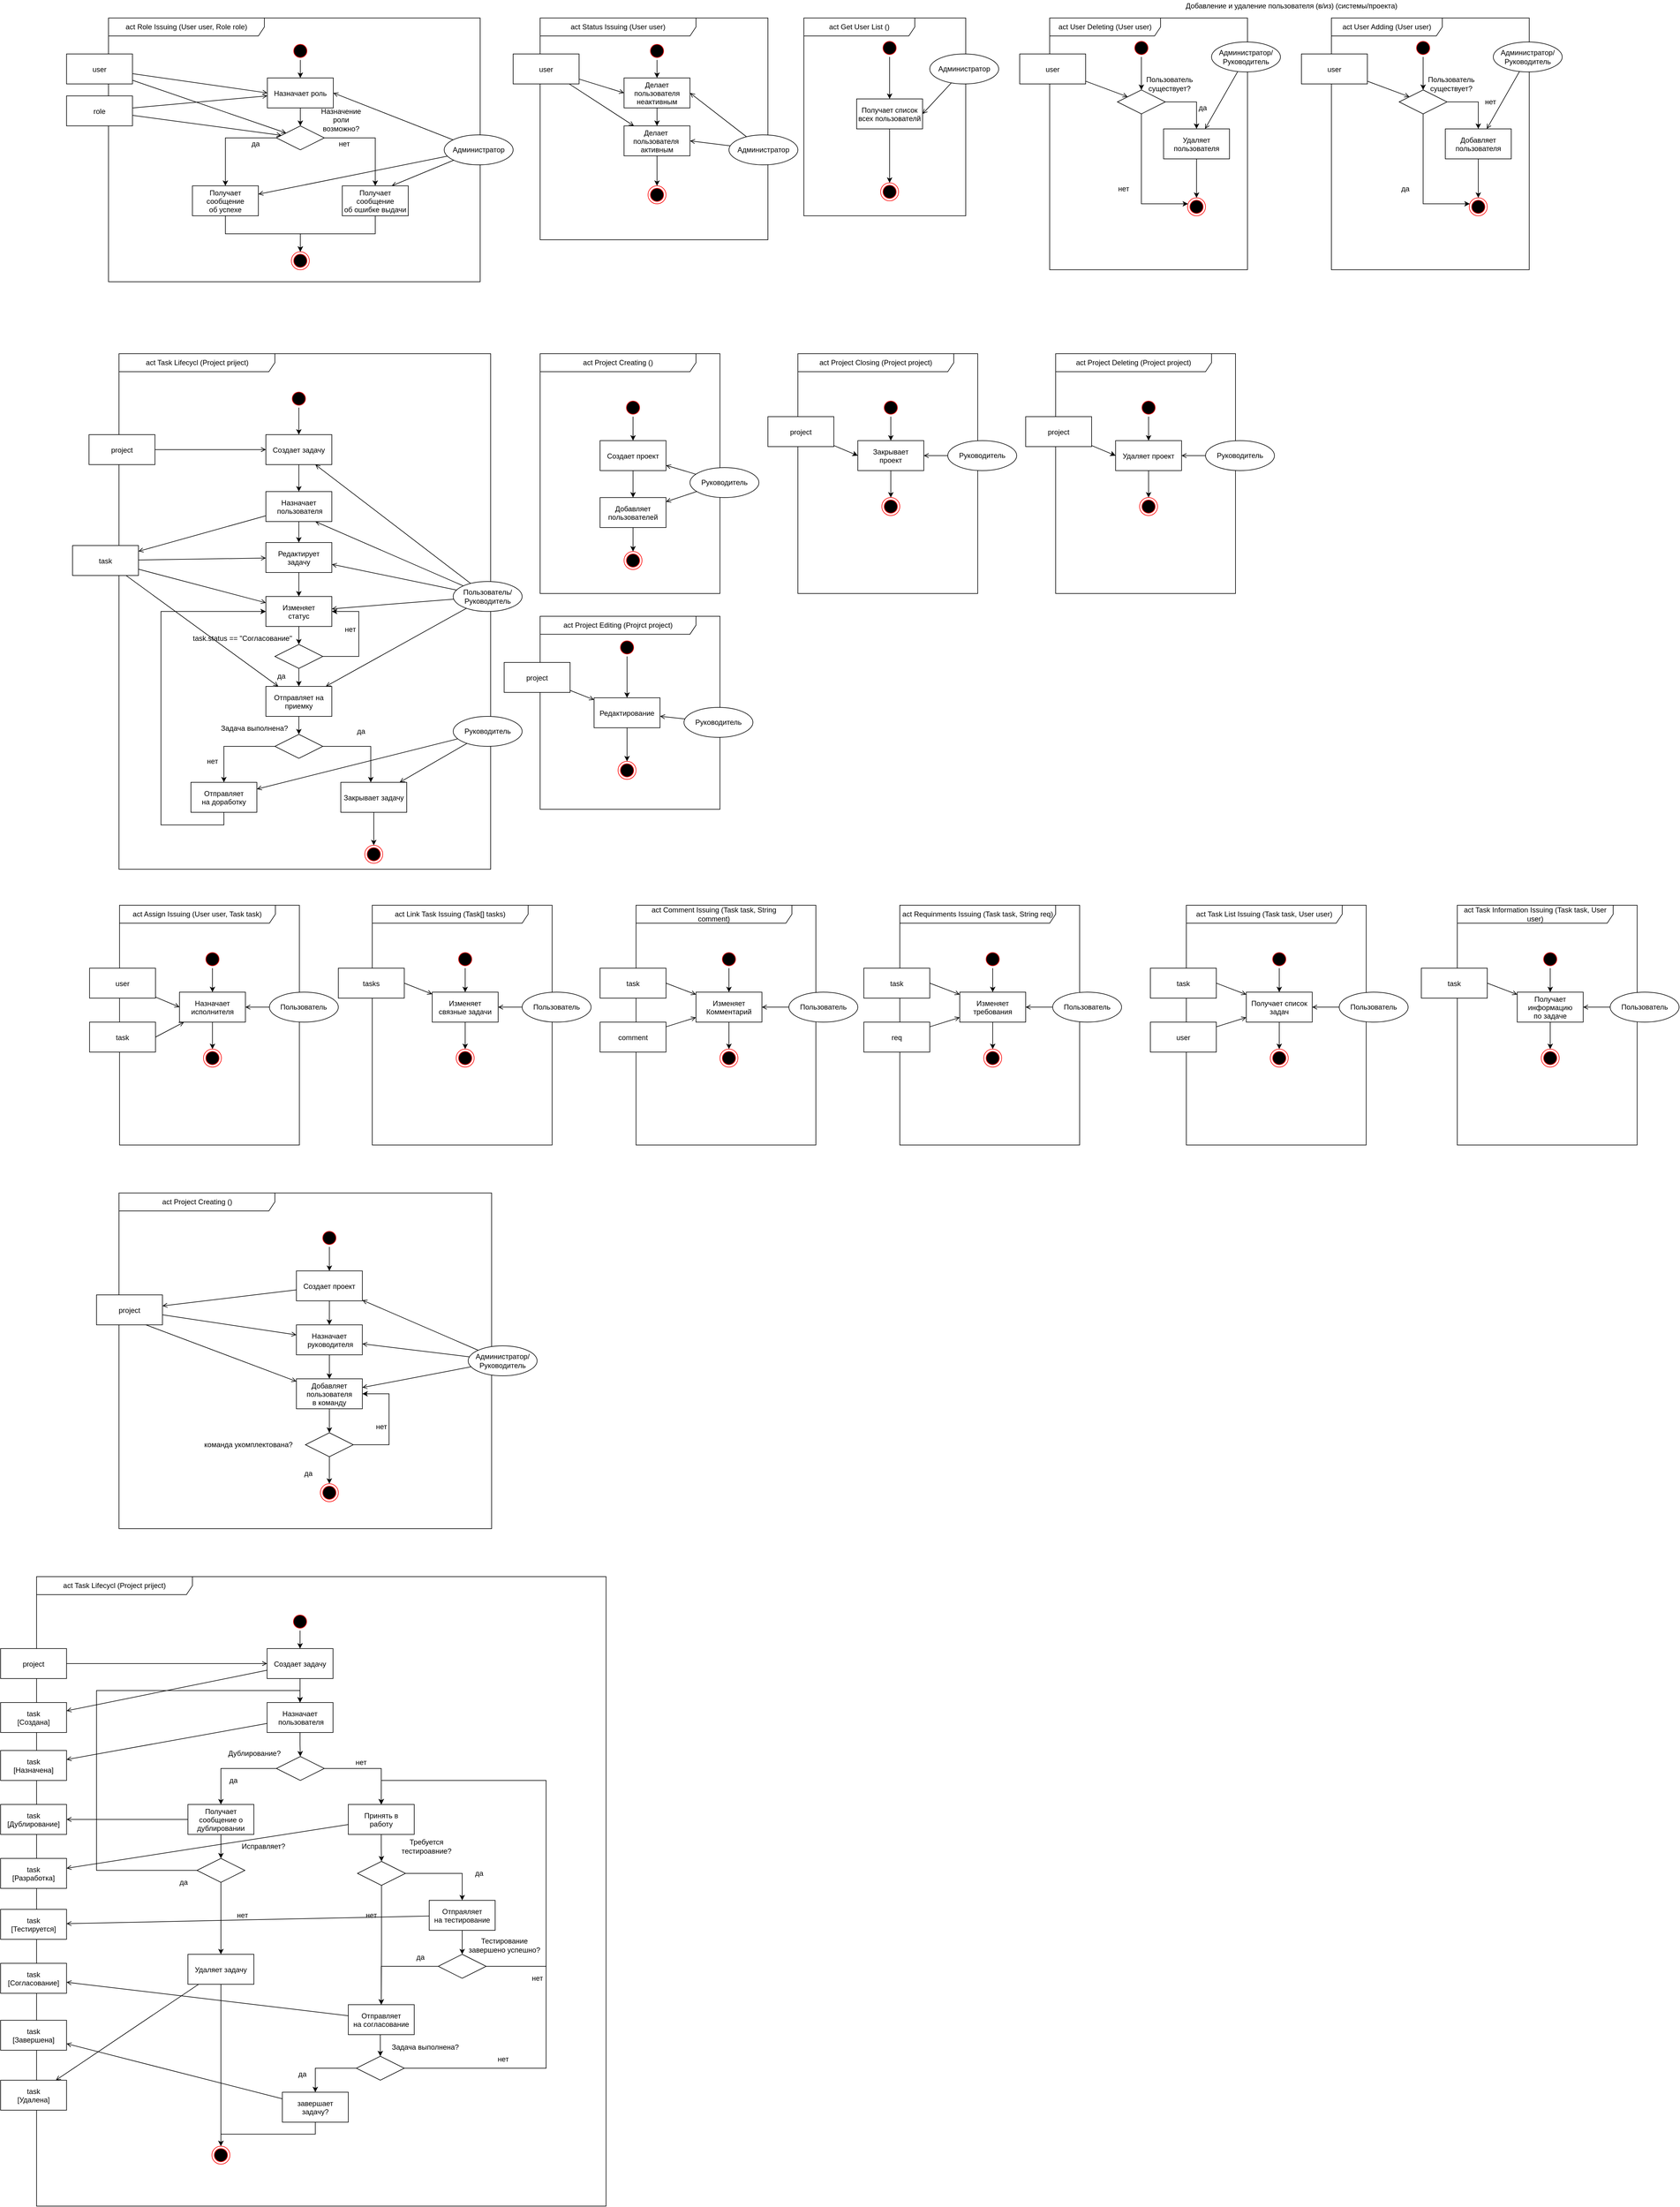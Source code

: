 <mxfile version="12.4.2" type="device" pages="1"><diagram name="Page-1" id="e7e014a7-5840-1c2e-5031-d8a46d1fe8dd"><mxGraphModel dx="2275" dy="846" grid="1" gridSize="10" guides="1" tooltips="1" connect="1" arrows="1" fold="1" page="1" pageScale="1" pageWidth="1169" pageHeight="826" background="#ffffff" math="0" shadow="0"><root><mxCell id="0"/><mxCell id="1" parent="0"/><mxCell id="sE6BTE7WMrLiR5gm5gNP-64" value="act Status Issuing (User user)" style="shape=umlFrame;whiteSpace=wrap;html=1;width=260;height=30;" parent="1" vertex="1"><mxGeometry x="880" y="40" width="380" height="370" as="geometry"/></mxCell><mxCell id="MWOYBJ8LjkY59AAZG_Tx-72" value="act Project Creating ()" style="shape=umlFrame;whiteSpace=wrap;html=1;width=260;height=30;" parent="1" vertex="1"><mxGeometry x="880" y="600" width="300" height="400" as="geometry"/></mxCell><mxCell id="MWOYBJ8LjkY59AAZG_Tx-59" value="act Task Lifecycl (Project priject)" style="shape=umlFrame;whiteSpace=wrap;html=1;width=260;height=30;" parent="1" vertex="1"><mxGeometry x="177.5" y="600" width="620" height="860" as="geometry"/></mxCell><mxCell id="MWOYBJ8LjkY59AAZG_Tx-42" value="act Role Issuing (User user, Role role)" style="shape=umlFrame;whiteSpace=wrap;html=1;width=260;height=30;" parent="1" vertex="1"><mxGeometry x="160" y="40" width="620" height="440" as="geometry"/></mxCell><mxCell id="13" value="" style="ellipse;shape=startState;fillColor=#000000;strokeColor=#ff0000;" parent="1" vertex="1"><mxGeometry x="465" y="80" width="30" height="30" as="geometry"/></mxCell><mxCell id="GIV1SvOcGqlwycRpR4nx-121" style="edgeStyle=orthogonalEdgeStyle;rounded=0;orthogonalLoop=1;jettySize=auto;html=1;entryX=0.5;entryY=0;entryDx=0;entryDy=0;" parent="1" source="13" target="15" edge="1"><mxGeometry relative="1" as="geometry"/></mxCell><mxCell id="T_UjteN0iikqrhwDPsmt-38" value="" style="edgeStyle=orthogonalEdgeStyle;rounded=0;orthogonalLoop=1;jettySize=auto;html=1;" parent="1" source="15" target="GIV1SvOcGqlwycRpR4nx-120" edge="1"><mxGeometry relative="1" as="geometry"/></mxCell><mxCell id="15" value="Назначает роль" style="" parent="1" vertex="1"><mxGeometry x="425" y="140" width="110" height="50" as="geometry"/></mxCell><mxCell id="38" value="" style="ellipse;shape=endState;fillColor=#000000;strokeColor=#ff0000" parent="1" vertex="1"><mxGeometry x="465" y="430" width="30" height="30" as="geometry"/></mxCell><mxCell id="MWOYBJ8LjkY59AAZG_Tx-45" style="edgeStyle=orthogonalEdgeStyle;rounded=0;orthogonalLoop=1;jettySize=auto;html=1;exitX=0;exitY=0.5;exitDx=0;exitDy=0;entryX=0.5;entryY=0;entryDx=0;entryDy=0;startArrow=none;startFill=0;endArrow=classic;endFill=1;" parent="1" source="GIV1SvOcGqlwycRpR4nx-120" target="GIV1SvOcGqlwycRpR4nx-116" edge="1"><mxGeometry relative="1" as="geometry"/></mxCell><mxCell id="GIV1SvOcGqlwycRpR4nx-120" value="" style="rhombus;whiteSpace=wrap;html=1;" parent="1" vertex="1"><mxGeometry x="440" y="220" width="80" height="40" as="geometry"/></mxCell><mxCell id="GIV1SvOcGqlwycRpR4nx-116" value="Получает&#10;сообщение&#10;об успехе" style="labelBackgroundColor=none;labelBorderColor=none;fontColor=#000000;" parent="1" vertex="1"><mxGeometry x="300" y="320" width="110" height="50" as="geometry"/></mxCell><mxCell id="GIV1SvOcGqlwycRpR4nx-126" style="edgeStyle=orthogonalEdgeStyle;rounded=0;orthogonalLoop=1;jettySize=auto;html=1;exitX=0.5;exitY=1;exitDx=0;exitDy=0;" parent="1" source="GIV1SvOcGqlwycRpR4nx-116" target="38" edge="1"><mxGeometry relative="1" as="geometry"/></mxCell><mxCell id="GIV1SvOcGqlwycRpR4nx-122" value="Получает&#10;сообщение&#10;об ошибке выдачи" style="" parent="1" vertex="1"><mxGeometry x="550" y="320" width="110" height="50" as="geometry"/></mxCell><mxCell id="GIV1SvOcGqlwycRpR4nx-124" style="edgeStyle=orthogonalEdgeStyle;rounded=0;orthogonalLoop=1;jettySize=auto;html=1;exitX=1;exitY=0.5;exitDx=0;exitDy=0;entryX=0.5;entryY=0;entryDx=0;entryDy=0;" parent="1" source="GIV1SvOcGqlwycRpR4nx-120" target="GIV1SvOcGqlwycRpR4nx-122" edge="1"><mxGeometry relative="1" as="geometry"/></mxCell><mxCell id="GIV1SvOcGqlwycRpR4nx-125" style="edgeStyle=orthogonalEdgeStyle;rounded=0;orthogonalLoop=1;jettySize=auto;html=1;exitX=0.5;exitY=1;exitDx=0;exitDy=0;" parent="1" source="GIV1SvOcGqlwycRpR4nx-122" target="38" edge="1"><mxGeometry relative="1" as="geometry"/></mxCell><mxCell id="MWOYBJ8LjkY59AAZG_Tx-40" value="user" style="" parent="1" vertex="1"><mxGeometry x="90" y="100" width="110" height="50" as="geometry"/></mxCell><mxCell id="MWOYBJ8LjkY59AAZG_Tx-41" style="rounded=0;orthogonalLoop=1;jettySize=auto;html=1;exitX=0;exitY=0.5;exitDx=0;exitDy=0;endArrow=none;endFill=0;startArrow=open;startFill=0;" parent="1" source="15" target="MWOYBJ8LjkY59AAZG_Tx-40" edge="1"><mxGeometry relative="1" as="geometry"/></mxCell><mxCell id="MWOYBJ8LjkY59AAZG_Tx-43" value="Назначение роли возможно?" style="text;html=1;strokeColor=none;fillColor=none;align=center;verticalAlign=middle;whiteSpace=wrap;rounded=0;" parent="1" vertex="1"><mxGeometry x="528.41" y="200" width="40" height="20" as="geometry"/></mxCell><mxCell id="MWOYBJ8LjkY59AAZG_Tx-47" style="rounded=0;orthogonalLoop=1;jettySize=auto;html=1;endArrow=none;endFill=0;startArrow=open;startFill=0;" parent="1" source="GIV1SvOcGqlwycRpR4nx-120" target="MWOYBJ8LjkY59AAZG_Tx-40" edge="1"><mxGeometry relative="1" as="geometry"><mxPoint x="360" y="180" as="sourcePoint"/><mxPoint x="180" y="150" as="targetPoint"/></mxGeometry></mxCell><mxCell id="MWOYBJ8LjkY59AAZG_Tx-49" value="нет" style="text;html=1;align=center;verticalAlign=middle;resizable=0;points=[];;autosize=1;" parent="1" vertex="1"><mxGeometry x="538.41" y="240" width="30" height="20" as="geometry"/></mxCell><mxCell id="MWOYBJ8LjkY59AAZG_Tx-50" value="да" style="text;html=1;align=center;verticalAlign=middle;resizable=0;points=[];;autosize=1;" parent="1" vertex="1"><mxGeometry x="390" y="240" width="30" height="20" as="geometry"/></mxCell><mxCell id="MWOYBJ8LjkY59AAZG_Tx-53" style="rounded=0;orthogonalLoop=1;jettySize=auto;html=1;startArrow=none;startFill=0;endArrow=open;endFill=0;entryX=1;entryY=0.5;entryDx=0;entryDy=0;" parent="1" source="MWOYBJ8LjkY59AAZG_Tx-52" target="15" edge="1"><mxGeometry relative="1" as="geometry"><mxPoint x="720" y="115" as="sourcePoint"/></mxGeometry></mxCell><mxCell id="MWOYBJ8LjkY59AAZG_Tx-52" value="Администратор" style="ellipse;whiteSpace=wrap;html=1;" parent="1" vertex="1"><mxGeometry x="720" y="235" width="115" height="50" as="geometry"/></mxCell><mxCell id="GIV1SvOcGqlwycRpR4nx-131" value="" style="ellipse;shape=startState;fillColor=#000000;strokeColor=#ff0000;" parent="1" vertex="1"><mxGeometry x="462.53" y="660" width="30" height="30" as="geometry"/></mxCell><mxCell id="GIV1SvOcGqlwycRpR4nx-134" style="edgeStyle=orthogonalEdgeStyle;rounded=0;orthogonalLoop=1;jettySize=auto;html=1;exitX=0.5;exitY=1;exitDx=0;exitDy=0;entryX=0.5;entryY=0;entryDx=0;entryDy=0;" parent="1" source="GIV1SvOcGqlwycRpR4nx-132" target="sE6BTE7WMrLiR5gm5gNP-38" edge="1"><mxGeometry relative="1" as="geometry"/></mxCell><mxCell id="GIV1SvOcGqlwycRpR4nx-132" value="Создает задачу" style="" parent="1" vertex="1"><mxGeometry x="422.53" y="735" width="110" height="50" as="geometry"/></mxCell><mxCell id="GIV1SvOcGqlwycRpR4nx-130" style="edgeStyle=orthogonalEdgeStyle;rounded=0;orthogonalLoop=1;jettySize=auto;html=1;exitX=0.5;exitY=1;exitDx=0;exitDy=0;entryX=0.5;entryY=0;entryDx=0;entryDy=0;" parent="1" source="GIV1SvOcGqlwycRpR4nx-131" target="GIV1SvOcGqlwycRpR4nx-132" edge="1"><mxGeometry relative="1" as="geometry"/></mxCell><mxCell id="GIV1SvOcGqlwycRpR4nx-136" style="edgeStyle=orthogonalEdgeStyle;rounded=0;orthogonalLoop=1;jettySize=auto;html=1;exitX=0.5;exitY=1;exitDx=0;exitDy=0;entryX=0.5;entryY=0;entryDx=0;entryDy=0;" parent="1" source="GIV1SvOcGqlwycRpR4nx-133" target="GIV1SvOcGqlwycRpR4nx-135" edge="1"><mxGeometry relative="1" as="geometry"/></mxCell><mxCell id="GIV1SvOcGqlwycRpR4nx-133" value="Редактирует&#10;задачу" style="" parent="1" vertex="1"><mxGeometry x="422.53" y="915" width="110" height="50" as="geometry"/></mxCell><mxCell id="GIV1SvOcGqlwycRpR4nx-139" style="edgeStyle=orthogonalEdgeStyle;rounded=0;orthogonalLoop=1;jettySize=auto;html=1;exitX=0.5;exitY=1;exitDx=0;exitDy=0;entryX=0.5;entryY=0;entryDx=0;entryDy=0;" parent="1" source="GIV1SvOcGqlwycRpR4nx-135" target="GIV1SvOcGqlwycRpR4nx-138" edge="1"><mxGeometry relative="1" as="geometry"/></mxCell><mxCell id="GIV1SvOcGqlwycRpR4nx-135" value="Изменяет&#10;статус" style="" parent="1" vertex="1"><mxGeometry x="422.53" y="1005" width="110" height="50" as="geometry"/></mxCell><mxCell id="GIV1SvOcGqlwycRpR4nx-141" style="edgeStyle=orthogonalEdgeStyle;rounded=0;orthogonalLoop=1;jettySize=auto;html=1;exitX=0.5;exitY=1;exitDx=0;exitDy=0;entryX=0.5;entryY=0;entryDx=0;entryDy=0;" parent="1" source="GIV1SvOcGqlwycRpR4nx-138" target="GIV1SvOcGqlwycRpR4nx-140" edge="1"><mxGeometry relative="1" as="geometry"/></mxCell><mxCell id="GIV1SvOcGqlwycRpR4nx-155" style="edgeStyle=orthogonalEdgeStyle;rounded=0;orthogonalLoop=1;jettySize=auto;html=1;exitX=1;exitY=0.5;exitDx=0;exitDy=0;entryX=1;entryY=0.5;entryDx=0;entryDy=0;" parent="1" source="GIV1SvOcGqlwycRpR4nx-138" target="GIV1SvOcGqlwycRpR4nx-135" edge="1"><mxGeometry relative="1" as="geometry"><Array as="points"><mxPoint x="577.53" y="1105"/><mxPoint x="577.53" y="1030"/></Array></mxGeometry></mxCell><mxCell id="GIV1SvOcGqlwycRpR4nx-138" value="" style="rhombus;whiteSpace=wrap;html=1;" parent="1" vertex="1"><mxGeometry x="437.53" y="1085" width="80" height="40" as="geometry"/></mxCell><mxCell id="GIV1SvOcGqlwycRpR4nx-140" value="Отправляет на&#10;приемку" style="" parent="1" vertex="1"><mxGeometry x="422.53" y="1155" width="110" height="50" as="geometry"/></mxCell><mxCell id="GIV1SvOcGqlwycRpR4nx-151" value="Закрывает задачу" style="" parent="1" vertex="1"><mxGeometry x="547.5" y="1315" width="110" height="50" as="geometry"/></mxCell><mxCell id="GIV1SvOcGqlwycRpR4nx-156" value="" style="ellipse;shape=endState;fillColor=#000000;strokeColor=#ff0000" parent="1" vertex="1"><mxGeometry x="587.5" y="1420" width="30" height="30" as="geometry"/></mxCell><mxCell id="GIV1SvOcGqlwycRpR4nx-157" style="edgeStyle=orthogonalEdgeStyle;rounded=0;orthogonalLoop=1;jettySize=auto;html=1;exitX=0.5;exitY=1;exitDx=0;exitDy=0;" parent="1" source="GIV1SvOcGqlwycRpR4nx-151" target="GIV1SvOcGqlwycRpR4nx-156" edge="1"><mxGeometry relative="1" as="geometry"/></mxCell><mxCell id="XWPFZd47kIfuoSgpcBd1-44" style="edgeStyle=orthogonalEdgeStyle;rounded=0;orthogonalLoop=1;jettySize=auto;html=1;exitX=1;exitY=0.5;exitDx=0;exitDy=0;fontColor=#000000;" parent="1" source="XWPFZd47kIfuoSgpcBd1-40" target="GIV1SvOcGqlwycRpR4nx-151" edge="1"><mxGeometry relative="1" as="geometry"><Array as="points"><mxPoint x="597.5" y="1255"/></Array></mxGeometry></mxCell><mxCell id="XWPFZd47kIfuoSgpcBd1-40" value="" style="rhombus;whiteSpace=wrap;html=1;" parent="1" vertex="1"><mxGeometry x="437.53" y="1235" width="80" height="40" as="geometry"/></mxCell><mxCell id="XWPFZd47kIfuoSgpcBd1-43" style="edgeStyle=orthogonalEdgeStyle;rounded=0;orthogonalLoop=1;jettySize=auto;html=1;exitX=0.5;exitY=1;exitDx=0;exitDy=0;entryX=0.5;entryY=0;entryDx=0;entryDy=0;fontColor=#000000;" parent="1" source="GIV1SvOcGqlwycRpR4nx-140" target="XWPFZd47kIfuoSgpcBd1-40" edge="1"><mxGeometry relative="1" as="geometry"/></mxCell><mxCell id="XWPFZd47kIfuoSgpcBd1-46" value="Отправляет&#10;на доработку" style="" parent="1" vertex="1"><mxGeometry x="297.5" y="1315" width="110" height="50" as="geometry"/></mxCell><mxCell id="XWPFZd47kIfuoSgpcBd1-50" style="edgeStyle=orthogonalEdgeStyle;rounded=0;orthogonalLoop=1;jettySize=auto;html=1;exitX=0.5;exitY=1;exitDx=0;exitDy=0;entryX=0;entryY=0.5;entryDx=0;entryDy=0;fontColor=#000000;" parent="1" source="XWPFZd47kIfuoSgpcBd1-46" target="GIV1SvOcGqlwycRpR4nx-135" edge="1"><mxGeometry relative="1" as="geometry"><Array as="points"><mxPoint x="352.5" y="1386"/><mxPoint x="247.5" y="1386"/><mxPoint x="247.5" y="1030"/></Array></mxGeometry></mxCell><mxCell id="XWPFZd47kIfuoSgpcBd1-49" style="edgeStyle=orthogonalEdgeStyle;rounded=0;orthogonalLoop=1;jettySize=auto;html=1;exitX=0;exitY=0.5;exitDx=0;exitDy=0;fontColor=#000000;" parent="1" source="XWPFZd47kIfuoSgpcBd1-40" target="XWPFZd47kIfuoSgpcBd1-46" edge="1"><mxGeometry relative="1" as="geometry"/></mxCell><mxCell id="MWOYBJ8LjkY59AAZG_Tx-60" value="project" style="" parent="1" vertex="1"><mxGeometry x="127.5" y="735" width="110" height="50" as="geometry"/></mxCell><mxCell id="MWOYBJ8LjkY59AAZG_Tx-61" style="rounded=0;orthogonalLoop=1;jettySize=auto;html=1;endArrow=none;endFill=0;startArrow=open;startFill=0;" parent="1" source="GIV1SvOcGqlwycRpR4nx-132" target="MWOYBJ8LjkY59AAZG_Tx-60" edge="1"><mxGeometry relative="1" as="geometry"><mxPoint x="447.388" y="891.026" as="sourcePoint"/><mxPoint x="197.5" y="850.0" as="targetPoint"/></mxGeometry></mxCell><mxCell id="MWOYBJ8LjkY59AAZG_Tx-64" style="edgeStyle=none;rounded=0;orthogonalLoop=1;jettySize=auto;html=1;startArrow=none;startFill=0;endArrow=open;endFill=0;entryX=0.75;entryY=1;entryDx=0;entryDy=0;" parent="1" source="MWOYBJ8LjkY59AAZG_Tx-63" target="GIV1SvOcGqlwycRpR4nx-132" edge="1"><mxGeometry relative="1" as="geometry"><mxPoint x="767.5" y="1169" as="sourcePoint"/></mxGeometry></mxCell><mxCell id="MWOYBJ8LjkY59AAZG_Tx-65" style="edgeStyle=none;rounded=0;orthogonalLoop=1;jettySize=auto;html=1;startArrow=none;startFill=0;endArrow=open;endFill=0;" parent="1" source="MWOYBJ8LjkY59AAZG_Tx-63" target="GIV1SvOcGqlwycRpR4nx-133" edge="1"><mxGeometry relative="1" as="geometry"/></mxCell><mxCell id="MWOYBJ8LjkY59AAZG_Tx-66" style="edgeStyle=none;rounded=0;orthogonalLoop=1;jettySize=auto;html=1;startArrow=none;startFill=0;endArrow=open;endFill=0;" parent="1" source="MWOYBJ8LjkY59AAZG_Tx-63" target="GIV1SvOcGqlwycRpR4nx-135" edge="1"><mxGeometry relative="1" as="geometry"/></mxCell><mxCell id="MWOYBJ8LjkY59AAZG_Tx-67" style="edgeStyle=none;rounded=0;orthogonalLoop=1;jettySize=auto;html=1;startArrow=none;startFill=0;endArrow=open;endFill=0;" parent="1" source="MWOYBJ8LjkY59AAZG_Tx-63" target="GIV1SvOcGqlwycRpR4nx-140" edge="1"><mxGeometry relative="1" as="geometry"/></mxCell><mxCell id="MWOYBJ8LjkY59AAZG_Tx-63" value="Пользователь/Руководитель" style="ellipse;whiteSpace=wrap;html=1;" parent="1" vertex="1"><mxGeometry x="735" y="980" width="115" height="50" as="geometry"/></mxCell><mxCell id="MWOYBJ8LjkY59AAZG_Tx-71" style="edgeStyle=none;rounded=0;orthogonalLoop=1;jettySize=auto;html=1;startArrow=none;startFill=0;endArrow=open;endFill=0;" parent="1" source="MWOYBJ8LjkY59AAZG_Tx-70" target="GIV1SvOcGqlwycRpR4nx-151" edge="1"><mxGeometry relative="1" as="geometry"/></mxCell><mxCell id="MWOYBJ8LjkY59AAZG_Tx-70" value="Руководитель" style="ellipse;whiteSpace=wrap;html=1;" parent="1" vertex="1"><mxGeometry x="735" y="1205" width="115" height="50" as="geometry"/></mxCell><mxCell id="GIV1SvOcGqlwycRpR4nx-144" style="edgeStyle=orthogonalEdgeStyle;rounded=0;orthogonalLoop=1;jettySize=auto;html=1;exitX=0.5;exitY=1;exitDx=0;exitDy=0;entryX=0.5;entryY=0;entryDx=0;entryDy=0;" parent="1" source="GIV1SvOcGqlwycRpR4nx-145" target="GIV1SvOcGqlwycRpR4nx-147" edge="1"><mxGeometry relative="1" as="geometry"/></mxCell><mxCell id="GIV1SvOcGqlwycRpR4nx-145" value="" style="ellipse;shape=startState;fillColor=#000000;strokeColor=#ff0000;" parent="1" vertex="1"><mxGeometry x="1020" y="675" width="30" height="30" as="geometry"/></mxCell><mxCell id="GIV1SvOcGqlwycRpR4nx-146" style="edgeStyle=orthogonalEdgeStyle;rounded=0;orthogonalLoop=1;jettySize=auto;html=1;exitX=0.5;exitY=1;exitDx=0;exitDy=0;" parent="1" source="GIV1SvOcGqlwycRpR4nx-147" target="GIV1SvOcGqlwycRpR4nx-150" edge="1"><mxGeometry relative="1" as="geometry"><mxPoint x="1035.471" y="835.588" as="targetPoint"/></mxGeometry></mxCell><mxCell id="GIV1SvOcGqlwycRpR4nx-147" value="Создает проект" style="" parent="1" vertex="1"><mxGeometry x="980" y="745" width="110" height="50" as="geometry"/></mxCell><mxCell id="GIV1SvOcGqlwycRpR4nx-159" style="edgeStyle=orthogonalEdgeStyle;rounded=0;orthogonalLoop=1;jettySize=auto;html=1;exitX=0.5;exitY=1;exitDx=0;exitDy=0;" parent="1" source="GIV1SvOcGqlwycRpR4nx-150" target="GIV1SvOcGqlwycRpR4nx-158" edge="1"><mxGeometry relative="1" as="geometry"/></mxCell><mxCell id="GIV1SvOcGqlwycRpR4nx-150" value="Добавляет&#10;пользователей" style="" parent="1" vertex="1"><mxGeometry x="980" y="840" width="110" height="50" as="geometry"/></mxCell><mxCell id="GIV1SvOcGqlwycRpR4nx-158" value="" style="ellipse;shape=endState;fillColor=#000000;strokeColor=#ff0000" parent="1" vertex="1"><mxGeometry x="1020" y="930" width="30" height="30" as="geometry"/></mxCell><mxCell id="MWOYBJ8LjkY59AAZG_Tx-74" style="edgeStyle=none;rounded=0;orthogonalLoop=1;jettySize=auto;html=1;startArrow=none;startFill=0;endArrow=open;endFill=0;" parent="1" source="MWOYBJ8LjkY59AAZG_Tx-73" target="GIV1SvOcGqlwycRpR4nx-150" edge="1"><mxGeometry relative="1" as="geometry"/></mxCell><mxCell id="MWOYBJ8LjkY59AAZG_Tx-75" style="edgeStyle=none;rounded=0;orthogonalLoop=1;jettySize=auto;html=1;startArrow=none;startFill=0;endArrow=open;endFill=0;" parent="1" source="MWOYBJ8LjkY59AAZG_Tx-73" target="GIV1SvOcGqlwycRpR4nx-147" edge="1"><mxGeometry relative="1" as="geometry"/></mxCell><mxCell id="MWOYBJ8LjkY59AAZG_Tx-73" value="Руководитель" style="ellipse;whiteSpace=wrap;html=1;" parent="1" vertex="1"><mxGeometry x="1130" y="790" width="115" height="50" as="geometry"/></mxCell><mxCell id="MWOYBJ8LjkY59AAZG_Tx-76" value="act Project Editing (Projrct project)" style="shape=umlFrame;whiteSpace=wrap;html=1;width=260;height=30;" parent="1" vertex="1"><mxGeometry x="880" y="1037.94" width="300" height="322.06" as="geometry"/></mxCell><mxCell id="MWOYBJ8LjkY59AAZG_Tx-77" value="task.status == &quot;Согласование&quot;" style="text;html=1;align=center;verticalAlign=middle;resizable=0;points=[];;autosize=1;" parent="1" vertex="1"><mxGeometry x="292.5" y="1065" width="180" height="20" as="geometry"/></mxCell><mxCell id="MWOYBJ8LjkY59AAZG_Tx-78" value="да" style="text;html=1;align=center;verticalAlign=middle;resizable=0;points=[];;autosize=1;" parent="1" vertex="1"><mxGeometry x="432.53" y="1127.94" width="30" height="20" as="geometry"/></mxCell><mxCell id="MWOYBJ8LjkY59AAZG_Tx-79" value="нет" style="text;html=1;align=center;verticalAlign=middle;resizable=0;points=[];;autosize=1;" parent="1" vertex="1"><mxGeometry x="547.5" y="1050" width="30" height="20" as="geometry"/></mxCell><mxCell id="MWOYBJ8LjkY59AAZG_Tx-80" value="Задача выполнена?" style="text;html=1;align=center;verticalAlign=middle;resizable=0;points=[];;autosize=1;" parent="1" vertex="1"><mxGeometry x="337.5" y="1215" width="130" height="20" as="geometry"/></mxCell><mxCell id="MWOYBJ8LjkY59AAZG_Tx-81" value="да" style="text;html=1;align=center;verticalAlign=middle;resizable=0;points=[];;autosize=1;" parent="1" vertex="1"><mxGeometry x="565.91" y="1220" width="30" height="20" as="geometry"/></mxCell><mxCell id="MWOYBJ8LjkY59AAZG_Tx-82" value="нет" style="text;html=1;align=center;verticalAlign=middle;resizable=0;points=[];;autosize=1;" parent="1" vertex="1"><mxGeometry x="317.5" y="1270" width="30" height="20" as="geometry"/></mxCell><mxCell id="MWOYBJ8LjkY59AAZG_Tx-83" style="edgeStyle=orthogonalEdgeStyle;rounded=0;orthogonalLoop=1;jettySize=auto;html=1;exitX=0.5;exitY=1;exitDx=0;exitDy=0;" parent="1" source="MWOYBJ8LjkY59AAZG_Tx-84" target="MWOYBJ8LjkY59AAZG_Tx-88" edge="1"><mxGeometry relative="1" as="geometry"><mxPoint x="1024.882" y="1145" as="targetPoint"/></mxGeometry></mxCell><mxCell id="MWOYBJ8LjkY59AAZG_Tx-84" value="" style="ellipse;shape=startState;fillColor=#000000;strokeColor=#ff0000;" parent="1" vertex="1"><mxGeometry x="1010" y="1075" width="30" height="30" as="geometry"/></mxCell><mxCell id="MWOYBJ8LjkY59AAZG_Tx-87" style="edgeStyle=orthogonalEdgeStyle;rounded=0;orthogonalLoop=1;jettySize=auto;html=1;exitX=0.5;exitY=1;exitDx=0;exitDy=0;" parent="1" source="MWOYBJ8LjkY59AAZG_Tx-88" target="MWOYBJ8LjkY59AAZG_Tx-89" edge="1"><mxGeometry relative="1" as="geometry"/></mxCell><mxCell id="MWOYBJ8LjkY59AAZG_Tx-88" value="Редактирование" style="" parent="1" vertex="1"><mxGeometry x="970" y="1173.97" width="110" height="50" as="geometry"/></mxCell><mxCell id="MWOYBJ8LjkY59AAZG_Tx-89" value="" style="ellipse;shape=endState;fillColor=#000000;strokeColor=#ff0000" parent="1" vertex="1"><mxGeometry x="1010" y="1280" width="30" height="30" as="geometry"/></mxCell><mxCell id="MWOYBJ8LjkY59AAZG_Tx-90" style="edgeStyle=none;rounded=0;orthogonalLoop=1;jettySize=auto;html=1;startArrow=none;startFill=0;endArrow=open;endFill=0;" parent="1" source="MWOYBJ8LjkY59AAZG_Tx-92" target="MWOYBJ8LjkY59AAZG_Tx-88" edge="1"><mxGeometry relative="1" as="geometry"/></mxCell><mxCell id="MWOYBJ8LjkY59AAZG_Tx-92" value="Руководитель" style="ellipse;whiteSpace=wrap;html=1;" parent="1" vertex="1"><mxGeometry x="1120" y="1190" width="115" height="50" as="geometry"/></mxCell><mxCell id="MWOYBJ8LjkY59AAZG_Tx-94" style="edgeStyle=none;rounded=0;orthogonalLoop=1;jettySize=auto;html=1;startArrow=none;startFill=0;endArrow=open;endFill=0;" parent="1" source="MWOYBJ8LjkY59AAZG_Tx-93" target="MWOYBJ8LjkY59AAZG_Tx-88" edge="1"><mxGeometry relative="1" as="geometry"/></mxCell><mxCell id="MWOYBJ8LjkY59AAZG_Tx-93" value="project" style="" parent="1" vertex="1"><mxGeometry x="820" y="1115" width="110" height="50" as="geometry"/></mxCell><mxCell id="T_UjteN0iikqrhwDPsmt-39" style="rounded=0;orthogonalLoop=1;jettySize=auto;html=1;startArrow=none;startFill=0;endArrow=open;endFill=0;" parent="1" source="MWOYBJ8LjkY59AAZG_Tx-52" target="GIV1SvOcGqlwycRpR4nx-116" edge="1"><mxGeometry relative="1" as="geometry"><mxPoint x="720" y="130" as="sourcePoint"/><mxPoint x="545" y="165.756" as="targetPoint"/></mxGeometry></mxCell><mxCell id="T_UjteN0iikqrhwDPsmt-43" style="rounded=0;orthogonalLoop=1;jettySize=auto;html=1;startArrow=none;startFill=0;endArrow=open;endFill=0;entryX=0.75;entryY=0;entryDx=0;entryDy=0;" parent="1" source="MWOYBJ8LjkY59AAZG_Tx-52" target="GIV1SvOcGqlwycRpR4nx-122" edge="1"><mxGeometry relative="1" as="geometry"><mxPoint x="675" y="270" as="sourcePoint"/><mxPoint x="420" y="339.919" as="targetPoint"/></mxGeometry></mxCell><mxCell id="sE6BTE7WMrLiR5gm5gNP-39" value="" style="edgeStyle=orthogonalEdgeStyle;rounded=0;orthogonalLoop=1;jettySize=auto;html=1;" parent="1" source="sE6BTE7WMrLiR5gm5gNP-38" target="GIV1SvOcGqlwycRpR4nx-133" edge="1"><mxGeometry relative="1" as="geometry"/></mxCell><mxCell id="sE6BTE7WMrLiR5gm5gNP-38" value="Назначает&#10; пользователя" style="" parent="1" vertex="1"><mxGeometry x="422.53" y="830" width="110" height="50" as="geometry"/></mxCell><mxCell id="sE6BTE7WMrLiR5gm5gNP-40" style="edgeStyle=none;rounded=0;orthogonalLoop=1;jettySize=auto;html=1;startArrow=none;startFill=0;endArrow=open;endFill=0;entryX=0.75;entryY=1;entryDx=0;entryDy=0;" parent="1" source="MWOYBJ8LjkY59AAZG_Tx-63" target="sE6BTE7WMrLiR5gm5gNP-38" edge="1"><mxGeometry relative="1" as="geometry"><mxPoint x="759.014" y="1182.699" as="sourcePoint"/><mxPoint x="516.694" y="975" as="targetPoint"/></mxGeometry></mxCell><mxCell id="sE6BTE7WMrLiR5gm5gNP-42" value="" style="ellipse;shape=startState;fillColor=#000000;strokeColor=#ff0000;" parent="1" vertex="1"><mxGeometry x="1060" y="80" width="30" height="30" as="geometry"/></mxCell><mxCell id="sE6BTE7WMrLiR5gm5gNP-43" style="edgeStyle=orthogonalEdgeStyle;rounded=0;orthogonalLoop=1;jettySize=auto;html=1;entryX=0.5;entryY=0;entryDx=0;entryDy=0;" parent="1" source="sE6BTE7WMrLiR5gm5gNP-42" target="sE6BTE7WMrLiR5gm5gNP-45" edge="1"><mxGeometry relative="1" as="geometry"/></mxCell><mxCell id="sE6BTE7WMrLiR5gm5gNP-66" value="" style="edgeStyle=orthogonalEdgeStyle;rounded=0;orthogonalLoop=1;jettySize=auto;html=1;" parent="1" source="sE6BTE7WMrLiR5gm5gNP-45" target="sE6BTE7WMrLiR5gm5gNP-49" edge="1"><mxGeometry relative="1" as="geometry"/></mxCell><mxCell id="sE6BTE7WMrLiR5gm5gNP-45" value="Делает &#10;пользователя &#10;неактивным" style="" parent="1" vertex="1"><mxGeometry x="1020" y="140" width="110" height="50" as="geometry"/></mxCell><mxCell id="sE6BTE7WMrLiR5gm5gNP-46" value="" style="ellipse;shape=endState;fillColor=#000000;strokeColor=#ff0000" parent="1" vertex="1"><mxGeometry x="1060" y="320" width="30" height="30" as="geometry"/></mxCell><mxCell id="sE6BTE7WMrLiR5gm5gNP-49" value="Делает &#10;пользователя &#10;активным" style="labelBackgroundColor=none;labelBorderColor=none;fontColor=#000000;" parent="1" vertex="1"><mxGeometry x="1020" y="220" width="110" height="50" as="geometry"/></mxCell><mxCell id="sE6BTE7WMrLiR5gm5gNP-50" style="edgeStyle=orthogonalEdgeStyle;rounded=0;orthogonalLoop=1;jettySize=auto;html=1;exitX=0.5;exitY=1;exitDx=0;exitDy=0;" parent="1" source="sE6BTE7WMrLiR5gm5gNP-49" target="sE6BTE7WMrLiR5gm5gNP-46" edge="1"><mxGeometry relative="1" as="geometry"/></mxCell><mxCell id="sE6BTE7WMrLiR5gm5gNP-55" style="rounded=0;orthogonalLoop=1;jettySize=auto;html=1;exitX=0;exitY=0.5;exitDx=0;exitDy=0;endArrow=none;endFill=0;startArrow=open;startFill=0;" parent="1" source="sE6BTE7WMrLiR5gm5gNP-45" target="sE6BTE7WMrLiR5gm5gNP-54" edge="1"><mxGeometry relative="1" as="geometry"/></mxCell><mxCell id="sE6BTE7WMrLiR5gm5gNP-57" style="rounded=0;orthogonalLoop=1;jettySize=auto;html=1;endArrow=none;endFill=0;startArrow=open;startFill=0;" parent="1" source="sE6BTE7WMrLiR5gm5gNP-49" target="sE6BTE7WMrLiR5gm5gNP-54" edge="1"><mxGeometry relative="1" as="geometry"><mxPoint x="1181.881" y="231.56" as="sourcePoint"/><mxPoint x="905" y="150" as="targetPoint"/></mxGeometry></mxCell><mxCell id="sE6BTE7WMrLiR5gm5gNP-60" style="rounded=0;orthogonalLoop=1;jettySize=auto;html=1;startArrow=none;startFill=0;endArrow=open;endFill=0;entryX=1;entryY=0.5;entryDx=0;entryDy=0;" parent="1" source="sE6BTE7WMrLiR5gm5gNP-61" target="sE6BTE7WMrLiR5gm5gNP-45" edge="1"><mxGeometry relative="1" as="geometry"><mxPoint x="1445" y="115" as="sourcePoint"/></mxGeometry></mxCell><mxCell id="sE6BTE7WMrLiR5gm5gNP-61" value="Администратор" style="ellipse;whiteSpace=wrap;html=1;" parent="1" vertex="1"><mxGeometry x="1195" y="235" width="115" height="50" as="geometry"/></mxCell><mxCell id="sE6BTE7WMrLiR5gm5gNP-63" style="rounded=0;orthogonalLoop=1;jettySize=auto;html=1;startArrow=none;startFill=0;endArrow=open;endFill=0;entryX=1;entryY=0.5;entryDx=0;entryDy=0;" parent="1" source="sE6BTE7WMrLiR5gm5gNP-61" target="sE6BTE7WMrLiR5gm5gNP-49" edge="1"><mxGeometry relative="1" as="geometry"><mxPoint x="1400" y="270" as="sourcePoint"/><mxPoint x="1357.5" y="320" as="targetPoint"/></mxGeometry></mxCell><mxCell id="sE6BTE7WMrLiR5gm5gNP-54" value="user" style="" parent="1" vertex="1"><mxGeometry x="835" y="100" width="110" height="50" as="geometry"/></mxCell><mxCell id="sE6BTE7WMrLiR5gm5gNP-68" value="act Project Closing (Project project)" style="shape=umlFrame;whiteSpace=wrap;html=1;width=260;height=30;" parent="1" vertex="1"><mxGeometry x="1310" y="600" width="300" height="400" as="geometry"/></mxCell><mxCell id="sE6BTE7WMrLiR5gm5gNP-69" style="edgeStyle=orthogonalEdgeStyle;rounded=0;orthogonalLoop=1;jettySize=auto;html=1;exitX=0.5;exitY=1;exitDx=0;exitDy=0;entryX=0.5;entryY=0;entryDx=0;entryDy=0;" parent="1" source="sE6BTE7WMrLiR5gm5gNP-70" target="sE6BTE7WMrLiR5gm5gNP-72" edge="1"><mxGeometry relative="1" as="geometry"/></mxCell><mxCell id="sE6BTE7WMrLiR5gm5gNP-70" value="" style="ellipse;shape=startState;fillColor=#000000;strokeColor=#ff0000;" parent="1" vertex="1"><mxGeometry x="1450" y="675" width="30" height="30" as="geometry"/></mxCell><mxCell id="sE6BTE7WMrLiR5gm5gNP-79" value="" style="edgeStyle=orthogonalEdgeStyle;rounded=0;orthogonalLoop=1;jettySize=auto;html=1;" parent="1" source="sE6BTE7WMrLiR5gm5gNP-72" target="sE6BTE7WMrLiR5gm5gNP-75" edge="1"><mxGeometry relative="1" as="geometry"/></mxCell><mxCell id="sE6BTE7WMrLiR5gm5gNP-72" value="Закрывает &#10;проект" style="" parent="1" vertex="1"><mxGeometry x="1410" y="745" width="110" height="50" as="geometry"/></mxCell><mxCell id="sE6BTE7WMrLiR5gm5gNP-75" value="" style="ellipse;shape=endState;fillColor=#000000;strokeColor=#ff0000" parent="1" vertex="1"><mxGeometry x="1450" y="840" width="30" height="30" as="geometry"/></mxCell><mxCell id="sE6BTE7WMrLiR5gm5gNP-77" style="edgeStyle=none;rounded=0;orthogonalLoop=1;jettySize=auto;html=1;startArrow=none;startFill=0;endArrow=open;endFill=0;" parent="1" source="sE6BTE7WMrLiR5gm5gNP-78" target="sE6BTE7WMrLiR5gm5gNP-72" edge="1"><mxGeometry relative="1" as="geometry"/></mxCell><mxCell id="sE6BTE7WMrLiR5gm5gNP-78" value="Руководитель" style="ellipse;whiteSpace=wrap;html=1;" parent="1" vertex="1"><mxGeometry x="1560" y="745" width="115" height="50" as="geometry"/></mxCell><mxCell id="sE6BTE7WMrLiR5gm5gNP-81" style="rounded=0;orthogonalLoop=1;jettySize=auto;html=1;entryX=0;entryY=0.5;entryDx=0;entryDy=0;" parent="1" source="sE6BTE7WMrLiR5gm5gNP-80" target="sE6BTE7WMrLiR5gm5gNP-72" edge="1"><mxGeometry relative="1" as="geometry"/></mxCell><mxCell id="sE6BTE7WMrLiR5gm5gNP-80" value="project" style="" parent="1" vertex="1"><mxGeometry x="1260" y="705" width="110" height="50" as="geometry"/></mxCell><mxCell id="ZbDoUzANh8_NFqums_9t-39" style="rounded=0;orthogonalLoop=1;jettySize=auto;html=1;endArrow=open;endFill=0;" parent="1" source="ZbDoUzANh8_NFqums_9t-38" target="15" edge="1"><mxGeometry relative="1" as="geometry"/></mxCell><mxCell id="ZbDoUzANh8_NFqums_9t-40" style="edgeStyle=none;rounded=0;orthogonalLoop=1;jettySize=auto;html=1;endArrow=open;endFill=0;" parent="1" source="ZbDoUzANh8_NFqums_9t-38" target="GIV1SvOcGqlwycRpR4nx-120" edge="1"><mxGeometry relative="1" as="geometry"/></mxCell><mxCell id="ZbDoUzANh8_NFqums_9t-38" value="role" style="" parent="1" vertex="1"><mxGeometry x="90" y="170" width="110" height="50" as="geometry"/></mxCell><mxCell id="ZbDoUzANh8_NFqums_9t-41" value="act Get User List ()" style="shape=umlFrame;whiteSpace=wrap;html=1;width=185;height=30;" parent="1" vertex="1"><mxGeometry x="1320" y="40" width="270" height="330" as="geometry"/></mxCell><mxCell id="ZbDoUzANh8_NFqums_9t-42" value="" style="ellipse;shape=startState;fillColor=#000000;strokeColor=#ff0000;" parent="1" vertex="1"><mxGeometry x="1448" y="75" width="30" height="30" as="geometry"/></mxCell><mxCell id="ZbDoUzANh8_NFqums_9t-43" style="edgeStyle=orthogonalEdgeStyle;rounded=0;orthogonalLoop=1;jettySize=auto;html=1;entryX=0.5;entryY=0;entryDx=0;entryDy=0;" parent="1" source="ZbDoUzANh8_NFqums_9t-42" target="ZbDoUzANh8_NFqums_9t-45" edge="1"><mxGeometry relative="1" as="geometry"/></mxCell><mxCell id="ZbDoUzANh8_NFqums_9t-45" value="Получает список&#10;всех пользователй" style="" parent="1" vertex="1"><mxGeometry x="1408" y="175" width="110" height="50" as="geometry"/></mxCell><mxCell id="ZbDoUzANh8_NFqums_9t-46" value="" style="ellipse;shape=endState;fillColor=#000000;strokeColor=#ff0000" parent="1" vertex="1"><mxGeometry x="1448" y="315" width="30" height="30" as="geometry"/></mxCell><mxCell id="ZbDoUzANh8_NFqums_9t-48" style="edgeStyle=orthogonalEdgeStyle;rounded=0;orthogonalLoop=1;jettySize=auto;html=1;" parent="1" source="ZbDoUzANh8_NFqums_9t-45" target="ZbDoUzANh8_NFqums_9t-46" edge="1"><mxGeometry relative="1" as="geometry"><mxPoint x="1463" y="265" as="sourcePoint"/></mxGeometry></mxCell><mxCell id="ZbDoUzANh8_NFqums_9t-51" style="rounded=0;orthogonalLoop=1;jettySize=auto;html=1;startArrow=none;startFill=0;endArrow=open;endFill=0;entryX=1;entryY=0.5;entryDx=0;entryDy=0;" parent="1" source="ZbDoUzANh8_NFqums_9t-52" target="ZbDoUzANh8_NFqums_9t-45" edge="1"><mxGeometry relative="1" as="geometry"><mxPoint x="1880" y="115" as="sourcePoint"/></mxGeometry></mxCell><mxCell id="ZbDoUzANh8_NFqums_9t-52" value="Администратор" style="ellipse;whiteSpace=wrap;html=1;" parent="1" vertex="1"><mxGeometry x="1530" y="100" width="115" height="50" as="geometry"/></mxCell><mxCell id="ZbDoUzANh8_NFqums_9t-56" value="act User Deleting (User user)" style="shape=umlFrame;whiteSpace=wrap;html=1;width=185;height=30;" parent="1" vertex="1"><mxGeometry x="1730" y="40" width="330" height="420" as="geometry"/></mxCell><mxCell id="ZbDoUzANh8_NFqums_9t-57" value="" style="ellipse;shape=startState;fillColor=#000000;strokeColor=#ff0000;" parent="1" vertex="1"><mxGeometry x="1868" y="75" width="30" height="30" as="geometry"/></mxCell><mxCell id="ZbDoUzANh8_NFqums_9t-58" style="edgeStyle=orthogonalEdgeStyle;rounded=0;orthogonalLoop=1;jettySize=auto;html=1;" parent="1" source="ZbDoUzANh8_NFqums_9t-57" target="ZbDoUzANh8_NFqums_9t-65" edge="1"><mxGeometry relative="1" as="geometry"><mxPoint x="1883" y="140" as="targetPoint"/></mxGeometry></mxCell><mxCell id="ZbDoUzANh8_NFqums_9t-60" value="" style="ellipse;shape=endState;fillColor=#000000;strokeColor=#ff0000" parent="1" vertex="1"><mxGeometry x="1960" y="340" width="30" height="30" as="geometry"/></mxCell><mxCell id="ZbDoUzANh8_NFqums_9t-70" style="edgeStyle=orthogonalEdgeStyle;rounded=0;orthogonalLoop=1;jettySize=auto;html=1;exitX=1;exitY=0.5;exitDx=0;exitDy=0;endArrow=classic;endFill=1;entryX=0.5;entryY=0;entryDx=0;entryDy=0;" parent="1" source="ZbDoUzANh8_NFqums_9t-65" target="ZbDoUzANh8_NFqums_9t-69" edge="1"><mxGeometry relative="1" as="geometry"/></mxCell><mxCell id="ZbDoUzANh8_NFqums_9t-74" style="edgeStyle=orthogonalEdgeStyle;rounded=0;orthogonalLoop=1;jettySize=auto;html=1;exitX=0.5;exitY=1;exitDx=0;exitDy=0;endArrow=classic;endFill=1;" parent="1" source="ZbDoUzANh8_NFqums_9t-65" target="ZbDoUzANh8_NFqums_9t-60" edge="1"><mxGeometry relative="1" as="geometry"><Array as="points"><mxPoint x="1883" y="350"/></Array></mxGeometry></mxCell><mxCell id="ZbDoUzANh8_NFqums_9t-65" value="" style="rhombus;whiteSpace=wrap;html=1;" parent="1" vertex="1"><mxGeometry x="1843" y="160" width="80" height="40" as="geometry"/></mxCell><mxCell id="ZbDoUzANh8_NFqums_9t-66" value="Пользователь&lt;br&gt;существует?" style="text;html=1;strokeColor=none;fillColor=none;align=center;verticalAlign=middle;whiteSpace=wrap;rounded=0;" parent="1" vertex="1"><mxGeometry x="1910" y="140" width="40" height="20" as="geometry"/></mxCell><mxCell id="ZbDoUzANh8_NFqums_9t-68" style="edgeStyle=none;rounded=0;orthogonalLoop=1;jettySize=auto;html=1;endArrow=open;endFill=0;" parent="1" source="ZbDoUzANh8_NFqums_9t-67" target="ZbDoUzANh8_NFqums_9t-65" edge="1"><mxGeometry relative="1" as="geometry"/></mxCell><mxCell id="ZbDoUzANh8_NFqums_9t-67" value="user" style="" parent="1" vertex="1"><mxGeometry x="1680" y="100" width="110" height="50" as="geometry"/></mxCell><mxCell id="ZbDoUzANh8_NFqums_9t-73" style="edgeStyle=orthogonalEdgeStyle;rounded=0;orthogonalLoop=1;jettySize=auto;html=1;exitX=0.5;exitY=1;exitDx=0;exitDy=0;endArrow=classic;endFill=1;" parent="1" source="ZbDoUzANh8_NFqums_9t-69" target="ZbDoUzANh8_NFqums_9t-60" edge="1"><mxGeometry relative="1" as="geometry"/></mxCell><mxCell id="ZbDoUzANh8_NFqums_9t-69" value="Удаляет&#10;пользователя" style="" parent="1" vertex="1"><mxGeometry x="1920" y="225" width="110" height="50" as="geometry"/></mxCell><mxCell id="ZbDoUzANh8_NFqums_9t-71" value="да" style="text;html=1;align=center;verticalAlign=middle;resizable=0;points=[];;autosize=1;" parent="1" vertex="1"><mxGeometry x="1970" y="180" width="30" height="20" as="geometry"/></mxCell><mxCell id="ZbDoUzANh8_NFqums_9t-72" value="нет" style="text;html=1;align=center;verticalAlign=middle;resizable=0;points=[];;autosize=1;" parent="1" vertex="1"><mxGeometry x="1838" y="315" width="30" height="20" as="geometry"/></mxCell><mxCell id="ZbDoUzANh8_NFqums_9t-75" value="Администратор/&lt;br&gt;Руководитель" style="ellipse;whiteSpace=wrap;html=1;" parent="1" vertex="1"><mxGeometry x="2000" y="80" width="115" height="50" as="geometry"/></mxCell><mxCell id="ZbDoUzANh8_NFqums_9t-76" style="rounded=0;orthogonalLoop=1;jettySize=auto;html=1;startArrow=none;startFill=0;endArrow=open;endFill=0;" parent="1" source="ZbDoUzANh8_NFqums_9t-75" target="ZbDoUzANh8_NFqums_9t-69" edge="1"><mxGeometry relative="1" as="geometry"><mxPoint x="1576.145" y="158.212" as="sourcePoint"/><mxPoint x="1528" y="210" as="targetPoint"/></mxGeometry></mxCell><mxCell id="ZbDoUzANh8_NFqums_9t-91" value="act User Adding (User user)" style="shape=umlFrame;whiteSpace=wrap;html=1;width=185;height=30;" parent="1" vertex="1"><mxGeometry x="2200" y="40" width="330" height="420" as="geometry"/></mxCell><mxCell id="ZbDoUzANh8_NFqums_9t-92" value="" style="ellipse;shape=startState;fillColor=#000000;strokeColor=#ff0000;" parent="1" vertex="1"><mxGeometry x="2338" y="75" width="30" height="30" as="geometry"/></mxCell><mxCell id="ZbDoUzANh8_NFqums_9t-93" style="edgeStyle=orthogonalEdgeStyle;rounded=0;orthogonalLoop=1;jettySize=auto;html=1;" parent="1" source="ZbDoUzANh8_NFqums_9t-92" target="ZbDoUzANh8_NFqums_9t-97" edge="1"><mxGeometry relative="1" as="geometry"><mxPoint x="2353" y="140" as="targetPoint"/></mxGeometry></mxCell><mxCell id="ZbDoUzANh8_NFqums_9t-94" value="" style="ellipse;shape=endState;fillColor=#000000;strokeColor=#ff0000" parent="1" vertex="1"><mxGeometry x="2430" y="340" width="30" height="30" as="geometry"/></mxCell><mxCell id="ZbDoUzANh8_NFqums_9t-95" style="edgeStyle=orthogonalEdgeStyle;rounded=0;orthogonalLoop=1;jettySize=auto;html=1;exitX=1;exitY=0.5;exitDx=0;exitDy=0;endArrow=classic;endFill=1;entryX=0.5;entryY=0;entryDx=0;entryDy=0;" parent="1" source="ZbDoUzANh8_NFqums_9t-97" target="ZbDoUzANh8_NFqums_9t-102" edge="1"><mxGeometry relative="1" as="geometry"/></mxCell><mxCell id="ZbDoUzANh8_NFqums_9t-96" style="edgeStyle=orthogonalEdgeStyle;rounded=0;orthogonalLoop=1;jettySize=auto;html=1;exitX=0.5;exitY=1;exitDx=0;exitDy=0;endArrow=classic;endFill=1;" parent="1" source="ZbDoUzANh8_NFqums_9t-97" target="ZbDoUzANh8_NFqums_9t-94" edge="1"><mxGeometry relative="1" as="geometry"><Array as="points"><mxPoint x="2353" y="350"/></Array></mxGeometry></mxCell><mxCell id="ZbDoUzANh8_NFqums_9t-97" value="" style="rhombus;whiteSpace=wrap;html=1;" parent="1" vertex="1"><mxGeometry x="2313" y="160" width="80" height="40" as="geometry"/></mxCell><mxCell id="ZbDoUzANh8_NFqums_9t-98" value="Пользователь&lt;br&gt;существует?" style="text;html=1;strokeColor=none;fillColor=none;align=center;verticalAlign=middle;whiteSpace=wrap;rounded=0;" parent="1" vertex="1"><mxGeometry x="2380" y="140" width="40" height="20" as="geometry"/></mxCell><mxCell id="ZbDoUzANh8_NFqums_9t-99" style="edgeStyle=none;rounded=0;orthogonalLoop=1;jettySize=auto;html=1;endArrow=open;endFill=0;" parent="1" source="ZbDoUzANh8_NFqums_9t-100" target="ZbDoUzANh8_NFqums_9t-97" edge="1"><mxGeometry relative="1" as="geometry"/></mxCell><mxCell id="ZbDoUzANh8_NFqums_9t-100" value="user" style="" parent="1" vertex="1"><mxGeometry x="2150" y="100" width="110" height="50" as="geometry"/></mxCell><mxCell id="ZbDoUzANh8_NFqums_9t-101" style="edgeStyle=orthogonalEdgeStyle;rounded=0;orthogonalLoop=1;jettySize=auto;html=1;exitX=0.5;exitY=1;exitDx=0;exitDy=0;endArrow=classic;endFill=1;" parent="1" source="ZbDoUzANh8_NFqums_9t-102" target="ZbDoUzANh8_NFqums_9t-94" edge="1"><mxGeometry relative="1" as="geometry"/></mxCell><mxCell id="ZbDoUzANh8_NFqums_9t-102" value="Добавляет&#10;пользователя" style="" parent="1" vertex="1"><mxGeometry x="2390" y="225" width="110" height="50" as="geometry"/></mxCell><mxCell id="ZbDoUzANh8_NFqums_9t-103" value="нет" style="text;html=1;align=center;verticalAlign=middle;resizable=0;points=[];;autosize=1;" parent="1" vertex="1"><mxGeometry x="2450" y="170" width="30" height="20" as="geometry"/></mxCell><mxCell id="ZbDoUzANh8_NFqums_9t-104" value="да" style="text;html=1;align=center;verticalAlign=middle;resizable=0;points=[];;autosize=1;" parent="1" vertex="1"><mxGeometry x="2308" y="315" width="30" height="20" as="geometry"/></mxCell><mxCell id="ZbDoUzANh8_NFqums_9t-105" value="Администратор/&lt;br&gt;Руководитель" style="ellipse;whiteSpace=wrap;html=1;" parent="1" vertex="1"><mxGeometry x="2470" y="80" width="115" height="50" as="geometry"/></mxCell><mxCell id="ZbDoUzANh8_NFqums_9t-106" style="rounded=0;orthogonalLoop=1;jettySize=auto;html=1;startArrow=none;startFill=0;endArrow=open;endFill=0;" parent="1" source="ZbDoUzANh8_NFqums_9t-105" target="ZbDoUzANh8_NFqums_9t-102" edge="1"><mxGeometry relative="1" as="geometry"><mxPoint x="2046.145" y="158.212" as="sourcePoint"/><mxPoint x="1998" y="210" as="targetPoint"/></mxGeometry></mxCell><mxCell id="ZbDoUzANh8_NFqums_9t-108" value="Добавление и удаление пользователя (в/из) (системы/проекта)" style="text;html=1;align=center;verticalAlign=middle;resizable=0;points=[];;autosize=1;" parent="1" vertex="1"><mxGeometry x="1943" y="10" width="380" height="20" as="geometry"/></mxCell><mxCell id="ZbDoUzANh8_NFqums_9t-109" value="act Assign Issuing (User user, Task task)" style="shape=umlFrame;whiteSpace=wrap;html=1;width=260;height=30;" parent="1" vertex="1"><mxGeometry x="178.41" y="1520" width="300" height="400" as="geometry"/></mxCell><mxCell id="ZbDoUzANh8_NFqums_9t-110" style="edgeStyle=orthogonalEdgeStyle;rounded=0;orthogonalLoop=1;jettySize=auto;html=1;exitX=0.5;exitY=1;exitDx=0;exitDy=0;entryX=0.5;entryY=0;entryDx=0;entryDy=0;" parent="1" source="ZbDoUzANh8_NFqums_9t-111" target="ZbDoUzANh8_NFqums_9t-113" edge="1"><mxGeometry relative="1" as="geometry"/></mxCell><mxCell id="ZbDoUzANh8_NFqums_9t-111" value="" style="ellipse;shape=startState;fillColor=#000000;strokeColor=#ff0000;" parent="1" vertex="1"><mxGeometry x="318.41" y="1595" width="30" height="30" as="geometry"/></mxCell><mxCell id="ZbDoUzANh8_NFqums_9t-112" value="" style="edgeStyle=orthogonalEdgeStyle;rounded=0;orthogonalLoop=1;jettySize=auto;html=1;" parent="1" source="ZbDoUzANh8_NFqums_9t-113" target="ZbDoUzANh8_NFqums_9t-114" edge="1"><mxGeometry relative="1" as="geometry"/></mxCell><mxCell id="ZbDoUzANh8_NFqums_9t-113" value="Назначает&#10;исполнителя" style="" parent="1" vertex="1"><mxGeometry x="278.41" y="1665" width="110" height="50" as="geometry"/></mxCell><mxCell id="ZbDoUzANh8_NFqums_9t-114" value="" style="ellipse;shape=endState;fillColor=#000000;strokeColor=#ff0000" parent="1" vertex="1"><mxGeometry x="318.41" y="1760" width="30" height="30" as="geometry"/></mxCell><mxCell id="ZbDoUzANh8_NFqums_9t-115" style="edgeStyle=none;rounded=0;orthogonalLoop=1;jettySize=auto;html=1;startArrow=none;startFill=0;endArrow=open;endFill=0;" parent="1" source="ZbDoUzANh8_NFqums_9t-116" target="ZbDoUzANh8_NFqums_9t-113" edge="1"><mxGeometry relative="1" as="geometry"/></mxCell><mxCell id="ZbDoUzANh8_NFqums_9t-116" value="Пользователь" style="ellipse;whiteSpace=wrap;html=1;" parent="1" vertex="1"><mxGeometry x="428.41" y="1665" width="115" height="50" as="geometry"/></mxCell><mxCell id="ZbDoUzANh8_NFqums_9t-117" style="rounded=0;orthogonalLoop=1;jettySize=auto;html=1;entryX=0;entryY=0.5;entryDx=0;entryDy=0;endArrow=open;endFill=0;" parent="1" source="ZbDoUzANh8_NFqums_9t-118" target="ZbDoUzANh8_NFqums_9t-113" edge="1"><mxGeometry relative="1" as="geometry"/></mxCell><mxCell id="ZbDoUzANh8_NFqums_9t-118" value="user" style="" parent="1" vertex="1"><mxGeometry x="128.41" y="1625" width="110" height="50" as="geometry"/></mxCell><mxCell id="ZbDoUzANh8_NFqums_9t-120" style="rounded=0;orthogonalLoop=1;jettySize=auto;html=1;exitX=1;exitY=0.5;exitDx=0;exitDy=0;endArrow=open;endFill=0;" parent="1" source="ZbDoUzANh8_NFqums_9t-119" target="ZbDoUzANh8_NFqums_9t-113" edge="1"><mxGeometry relative="1" as="geometry"/></mxCell><mxCell id="ZbDoUzANh8_NFqums_9t-119" value="task" style="" parent="1" vertex="1"><mxGeometry x="128.41" y="1715" width="110" height="50" as="geometry"/></mxCell><mxCell id="ZbDoUzANh8_NFqums_9t-133" value="act Link Task Issuing (Task[] tasks)" style="shape=umlFrame;whiteSpace=wrap;html=1;width=260;height=30;" parent="1" vertex="1"><mxGeometry x="600" y="1520" width="300" height="400" as="geometry"/></mxCell><mxCell id="ZbDoUzANh8_NFqums_9t-134" style="edgeStyle=orthogonalEdgeStyle;rounded=0;orthogonalLoop=1;jettySize=auto;html=1;exitX=0.5;exitY=1;exitDx=0;exitDy=0;entryX=0.5;entryY=0;entryDx=0;entryDy=0;" parent="1" source="ZbDoUzANh8_NFqums_9t-135" target="ZbDoUzANh8_NFqums_9t-137" edge="1"><mxGeometry relative="1" as="geometry"/></mxCell><mxCell id="ZbDoUzANh8_NFqums_9t-135" value="" style="ellipse;shape=startState;fillColor=#000000;strokeColor=#ff0000;" parent="1" vertex="1"><mxGeometry x="740" y="1595" width="30" height="30" as="geometry"/></mxCell><mxCell id="ZbDoUzANh8_NFqums_9t-136" value="" style="edgeStyle=orthogonalEdgeStyle;rounded=0;orthogonalLoop=1;jettySize=auto;html=1;" parent="1" source="ZbDoUzANh8_NFqums_9t-137" target="ZbDoUzANh8_NFqums_9t-138" edge="1"><mxGeometry relative="1" as="geometry"/></mxCell><mxCell id="ZbDoUzANh8_NFqums_9t-137" value="Изменяет&#10;связные задачи" style="" parent="1" vertex="1"><mxGeometry x="700" y="1665" width="110" height="50" as="geometry"/></mxCell><mxCell id="ZbDoUzANh8_NFqums_9t-138" value="" style="ellipse;shape=endState;fillColor=#000000;strokeColor=#ff0000" parent="1" vertex="1"><mxGeometry x="740" y="1760" width="30" height="30" as="geometry"/></mxCell><mxCell id="ZbDoUzANh8_NFqums_9t-139" style="edgeStyle=none;rounded=0;orthogonalLoop=1;jettySize=auto;html=1;startArrow=none;startFill=0;endArrow=open;endFill=0;" parent="1" source="ZbDoUzANh8_NFqums_9t-140" target="ZbDoUzANh8_NFqums_9t-137" edge="1"><mxGeometry relative="1" as="geometry"/></mxCell><mxCell id="ZbDoUzANh8_NFqums_9t-140" value="Пользователь" style="ellipse;whiteSpace=wrap;html=1;" parent="1" vertex="1"><mxGeometry x="850" y="1665" width="115" height="50" as="geometry"/></mxCell><mxCell id="ZbDoUzANh8_NFqums_9t-143" style="rounded=0;orthogonalLoop=1;jettySize=auto;html=1;exitX=1;exitY=0.5;exitDx=0;exitDy=0;endArrow=open;endFill=0;" parent="1" source="ZbDoUzANh8_NFqums_9t-144" target="ZbDoUzANh8_NFqums_9t-137" edge="1"><mxGeometry relative="1" as="geometry"/></mxCell><mxCell id="ZbDoUzANh8_NFqums_9t-144" value="tasks" style="" parent="1" vertex="1"><mxGeometry x="543.41" y="1625" width="110" height="50" as="geometry"/></mxCell><mxCell id="ZbDoUzANh8_NFqums_9t-145" value="act Comment Issuing (Task task, String comment)" style="shape=umlFrame;whiteSpace=wrap;html=1;width=260;height=30;" parent="1" vertex="1"><mxGeometry x="1040" y="1520" width="300" height="400" as="geometry"/></mxCell><mxCell id="ZbDoUzANh8_NFqums_9t-146" style="edgeStyle=orthogonalEdgeStyle;rounded=0;orthogonalLoop=1;jettySize=auto;html=1;exitX=0.5;exitY=1;exitDx=0;exitDy=0;entryX=0.5;entryY=0;entryDx=0;entryDy=0;" parent="1" source="ZbDoUzANh8_NFqums_9t-147" target="ZbDoUzANh8_NFqums_9t-149" edge="1"><mxGeometry relative="1" as="geometry"/></mxCell><mxCell id="ZbDoUzANh8_NFqums_9t-147" value="" style="ellipse;shape=startState;fillColor=#000000;strokeColor=#ff0000;" parent="1" vertex="1"><mxGeometry x="1180" y="1595" width="30" height="30" as="geometry"/></mxCell><mxCell id="ZbDoUzANh8_NFqums_9t-148" value="" style="edgeStyle=orthogonalEdgeStyle;rounded=0;orthogonalLoop=1;jettySize=auto;html=1;" parent="1" source="ZbDoUzANh8_NFqums_9t-149" target="ZbDoUzANh8_NFqums_9t-150" edge="1"><mxGeometry relative="1" as="geometry"/></mxCell><mxCell id="ZbDoUzANh8_NFqums_9t-149" value="Изменяет&#10;Комментарий" style="" parent="1" vertex="1"><mxGeometry x="1140" y="1665" width="110" height="50" as="geometry"/></mxCell><mxCell id="ZbDoUzANh8_NFqums_9t-150" value="" style="ellipse;shape=endState;fillColor=#000000;strokeColor=#ff0000" parent="1" vertex="1"><mxGeometry x="1180" y="1760" width="30" height="30" as="geometry"/></mxCell><mxCell id="ZbDoUzANh8_NFqums_9t-154" style="rounded=0;orthogonalLoop=1;jettySize=auto;html=1;exitX=1;exitY=0.5;exitDx=0;exitDy=0;endArrow=open;endFill=0;" parent="1" source="ZbDoUzANh8_NFqums_9t-155" target="ZbDoUzANh8_NFqums_9t-149" edge="1"><mxGeometry relative="1" as="geometry"/></mxCell><mxCell id="ZbDoUzANh8_NFqums_9t-155" value="task" style="" parent="1" vertex="1"><mxGeometry x="980.0" y="1625" width="110" height="50" as="geometry"/></mxCell><mxCell id="ZbDoUzANh8_NFqums_9t-157" value="" style="edgeStyle=none;rounded=0;orthogonalLoop=1;jettySize=auto;html=1;endArrow=open;endFill=0;" parent="1" source="ZbDoUzANh8_NFqums_9t-156" target="ZbDoUzANh8_NFqums_9t-149" edge="1"><mxGeometry relative="1" as="geometry"/></mxCell><mxCell id="ZbDoUzANh8_NFqums_9t-156" value="Пользователь" style="ellipse;whiteSpace=wrap;html=1;" parent="1" vertex="1"><mxGeometry x="1295" y="1665" width="115" height="50" as="geometry"/></mxCell><mxCell id="ZbDoUzANh8_NFqums_9t-159" style="edgeStyle=none;rounded=0;orthogonalLoop=1;jettySize=auto;html=1;endArrow=open;endFill=0;" parent="1" source="ZbDoUzANh8_NFqums_9t-158" target="ZbDoUzANh8_NFqums_9t-149" edge="1"><mxGeometry relative="1" as="geometry"/></mxCell><mxCell id="ZbDoUzANh8_NFqums_9t-158" value="comment" style="" parent="1" vertex="1"><mxGeometry x="980.0" y="1715" width="110" height="50" as="geometry"/></mxCell><mxCell id="ZbDoUzANh8_NFqums_9t-160" value="act Requinments Issuing (Task task, String req)" style="shape=umlFrame;whiteSpace=wrap;html=1;width=260;height=30;" parent="1" vertex="1"><mxGeometry x="1480" y="1520" width="300" height="400" as="geometry"/></mxCell><mxCell id="ZbDoUzANh8_NFqums_9t-161" style="edgeStyle=orthogonalEdgeStyle;rounded=0;orthogonalLoop=1;jettySize=auto;html=1;exitX=0.5;exitY=1;exitDx=0;exitDy=0;entryX=0.5;entryY=0;entryDx=0;entryDy=0;" parent="1" source="ZbDoUzANh8_NFqums_9t-162" target="ZbDoUzANh8_NFqums_9t-164" edge="1"><mxGeometry relative="1" as="geometry"/></mxCell><mxCell id="ZbDoUzANh8_NFqums_9t-162" value="" style="ellipse;shape=startState;fillColor=#000000;strokeColor=#ff0000;" parent="1" vertex="1"><mxGeometry x="1620" y="1595" width="30" height="30" as="geometry"/></mxCell><mxCell id="ZbDoUzANh8_NFqums_9t-163" value="" style="edgeStyle=orthogonalEdgeStyle;rounded=0;orthogonalLoop=1;jettySize=auto;html=1;" parent="1" source="ZbDoUzANh8_NFqums_9t-164" target="ZbDoUzANh8_NFqums_9t-165" edge="1"><mxGeometry relative="1" as="geometry"/></mxCell><mxCell id="ZbDoUzANh8_NFqums_9t-164" value="Изменяет&#10;требования" style="" parent="1" vertex="1"><mxGeometry x="1580" y="1665" width="110" height="50" as="geometry"/></mxCell><mxCell id="ZbDoUzANh8_NFqums_9t-165" value="" style="ellipse;shape=endState;fillColor=#000000;strokeColor=#ff0000" parent="1" vertex="1"><mxGeometry x="1620" y="1760" width="30" height="30" as="geometry"/></mxCell><mxCell id="ZbDoUzANh8_NFqums_9t-166" style="rounded=0;orthogonalLoop=1;jettySize=auto;html=1;exitX=1;exitY=0.5;exitDx=0;exitDy=0;endArrow=open;endFill=0;" parent="1" source="ZbDoUzANh8_NFqums_9t-167" target="ZbDoUzANh8_NFqums_9t-164" edge="1"><mxGeometry relative="1" as="geometry"/></mxCell><mxCell id="ZbDoUzANh8_NFqums_9t-167" value="task" style="" parent="1" vertex="1"><mxGeometry x="1420" y="1625" width="110" height="50" as="geometry"/></mxCell><mxCell id="ZbDoUzANh8_NFqums_9t-168" value="" style="edgeStyle=none;rounded=0;orthogonalLoop=1;jettySize=auto;html=1;endArrow=open;endFill=0;" parent="1" source="ZbDoUzANh8_NFqums_9t-169" target="ZbDoUzANh8_NFqums_9t-164" edge="1"><mxGeometry relative="1" as="geometry"/></mxCell><mxCell id="ZbDoUzANh8_NFqums_9t-169" value="Пользователь" style="ellipse;whiteSpace=wrap;html=1;" parent="1" vertex="1"><mxGeometry x="1735" y="1665" width="115" height="50" as="geometry"/></mxCell><mxCell id="ZbDoUzANh8_NFqums_9t-170" style="edgeStyle=none;rounded=0;orthogonalLoop=1;jettySize=auto;html=1;endArrow=open;endFill=0;" parent="1" source="ZbDoUzANh8_NFqums_9t-171" target="ZbDoUzANh8_NFqums_9t-164" edge="1"><mxGeometry relative="1" as="geometry"/></mxCell><mxCell id="ZbDoUzANh8_NFqums_9t-171" value="req" style="" parent="1" vertex="1"><mxGeometry x="1420" y="1715" width="110" height="50" as="geometry"/></mxCell><mxCell id="ZbDoUzANh8_NFqums_9t-172" value="act Task List Issuing (Task task, User user)" style="shape=umlFrame;whiteSpace=wrap;html=1;width=260;height=30;" parent="1" vertex="1"><mxGeometry x="1958" y="1520" width="300" height="400" as="geometry"/></mxCell><mxCell id="ZbDoUzANh8_NFqums_9t-173" style="edgeStyle=orthogonalEdgeStyle;rounded=0;orthogonalLoop=1;jettySize=auto;html=1;exitX=0.5;exitY=1;exitDx=0;exitDy=0;entryX=0.5;entryY=0;entryDx=0;entryDy=0;" parent="1" source="ZbDoUzANh8_NFqums_9t-174" target="ZbDoUzANh8_NFqums_9t-176" edge="1"><mxGeometry relative="1" as="geometry"/></mxCell><mxCell id="ZbDoUzANh8_NFqums_9t-174" value="" style="ellipse;shape=startState;fillColor=#000000;strokeColor=#ff0000;" parent="1" vertex="1"><mxGeometry x="2098" y="1595" width="30" height="30" as="geometry"/></mxCell><mxCell id="ZbDoUzANh8_NFqums_9t-175" value="" style="edgeStyle=orthogonalEdgeStyle;rounded=0;orthogonalLoop=1;jettySize=auto;html=1;" parent="1" source="ZbDoUzANh8_NFqums_9t-176" target="ZbDoUzANh8_NFqums_9t-177" edge="1"><mxGeometry relative="1" as="geometry"/></mxCell><mxCell id="ZbDoUzANh8_NFqums_9t-176" value="Получает список&#10;задач" style="" parent="1" vertex="1"><mxGeometry x="2058" y="1665" width="110" height="50" as="geometry"/></mxCell><mxCell id="ZbDoUzANh8_NFqums_9t-177" value="" style="ellipse;shape=endState;fillColor=#000000;strokeColor=#ff0000" parent="1" vertex="1"><mxGeometry x="2098" y="1760" width="30" height="30" as="geometry"/></mxCell><mxCell id="ZbDoUzANh8_NFqums_9t-178" style="rounded=0;orthogonalLoop=1;jettySize=auto;html=1;exitX=1;exitY=0.5;exitDx=0;exitDy=0;endArrow=open;endFill=0;" parent="1" source="ZbDoUzANh8_NFqums_9t-179" target="ZbDoUzANh8_NFqums_9t-176" edge="1"><mxGeometry relative="1" as="geometry"/></mxCell><mxCell id="ZbDoUzANh8_NFqums_9t-179" value="task" style="" parent="1" vertex="1"><mxGeometry x="1898" y="1625" width="110" height="50" as="geometry"/></mxCell><mxCell id="ZbDoUzANh8_NFqums_9t-180" value="" style="edgeStyle=none;rounded=0;orthogonalLoop=1;jettySize=auto;html=1;endArrow=open;endFill=0;" parent="1" source="ZbDoUzANh8_NFqums_9t-181" target="ZbDoUzANh8_NFqums_9t-176" edge="1"><mxGeometry relative="1" as="geometry"/></mxCell><mxCell id="ZbDoUzANh8_NFqums_9t-181" value="Пользователь" style="ellipse;whiteSpace=wrap;html=1;" parent="1" vertex="1"><mxGeometry x="2213" y="1665" width="115" height="50" as="geometry"/></mxCell><mxCell id="ZbDoUzANh8_NFqums_9t-182" style="edgeStyle=none;rounded=0;orthogonalLoop=1;jettySize=auto;html=1;endArrow=open;endFill=0;" parent="1" source="ZbDoUzANh8_NFqums_9t-183" target="ZbDoUzANh8_NFqums_9t-176" edge="1"><mxGeometry relative="1" as="geometry"/></mxCell><mxCell id="ZbDoUzANh8_NFqums_9t-183" value="user" style="" parent="1" vertex="1"><mxGeometry x="1898" y="1715" width="110" height="50" as="geometry"/></mxCell><mxCell id="ZbDoUzANh8_NFqums_9t-184" value="act Task Information Issuing (Task task, User user)" style="shape=umlFrame;whiteSpace=wrap;html=1;width=260;height=30;" parent="1" vertex="1"><mxGeometry x="2410" y="1520" width="300" height="400" as="geometry"/></mxCell><mxCell id="ZbDoUzANh8_NFqums_9t-185" style="edgeStyle=orthogonalEdgeStyle;rounded=0;orthogonalLoop=1;jettySize=auto;html=1;exitX=0.5;exitY=1;exitDx=0;exitDy=0;entryX=0.5;entryY=0;entryDx=0;entryDy=0;" parent="1" source="ZbDoUzANh8_NFqums_9t-186" target="ZbDoUzANh8_NFqums_9t-188" edge="1"><mxGeometry relative="1" as="geometry"/></mxCell><mxCell id="ZbDoUzANh8_NFqums_9t-186" value="" style="ellipse;shape=startState;fillColor=#000000;strokeColor=#ff0000;" parent="1" vertex="1"><mxGeometry x="2550" y="1595" width="30" height="30" as="geometry"/></mxCell><mxCell id="ZbDoUzANh8_NFqums_9t-187" value="" style="edgeStyle=orthogonalEdgeStyle;rounded=0;orthogonalLoop=1;jettySize=auto;html=1;" parent="1" source="ZbDoUzANh8_NFqums_9t-188" target="ZbDoUzANh8_NFqums_9t-189" edge="1"><mxGeometry relative="1" as="geometry"/></mxCell><mxCell id="ZbDoUzANh8_NFqums_9t-188" value="Получает&#10;информацию&#10;по задаче" style="" parent="1" vertex="1"><mxGeometry x="2510" y="1665" width="110" height="50" as="geometry"/></mxCell><mxCell id="ZbDoUzANh8_NFqums_9t-189" value="" style="ellipse;shape=endState;fillColor=#000000;strokeColor=#ff0000" parent="1" vertex="1"><mxGeometry x="2550" y="1760" width="30" height="30" as="geometry"/></mxCell><mxCell id="ZbDoUzANh8_NFqums_9t-190" style="rounded=0;orthogonalLoop=1;jettySize=auto;html=1;exitX=1;exitY=0.5;exitDx=0;exitDy=0;endArrow=open;endFill=0;" parent="1" source="ZbDoUzANh8_NFqums_9t-191" target="ZbDoUzANh8_NFqums_9t-188" edge="1"><mxGeometry relative="1" as="geometry"/></mxCell><mxCell id="ZbDoUzANh8_NFqums_9t-191" value="task" style="" parent="1" vertex="1"><mxGeometry x="2350" y="1625" width="110" height="50" as="geometry"/></mxCell><mxCell id="ZbDoUzANh8_NFqums_9t-192" value="" style="edgeStyle=none;rounded=0;orthogonalLoop=1;jettySize=auto;html=1;endArrow=open;endFill=0;" parent="1" source="ZbDoUzANh8_NFqums_9t-193" target="ZbDoUzANh8_NFqums_9t-188" edge="1"><mxGeometry relative="1" as="geometry"/></mxCell><mxCell id="ZbDoUzANh8_NFqums_9t-193" value="Пользователь" style="ellipse;whiteSpace=wrap;html=1;" parent="1" vertex="1"><mxGeometry x="2665" y="1665" width="115" height="50" as="geometry"/></mxCell><mxCell id="ZbDoUzANh8_NFqums_9t-196" value="act Project Deleting (Project project)" style="shape=umlFrame;whiteSpace=wrap;html=1;width=260;height=30;" parent="1" vertex="1"><mxGeometry x="1740" y="600" width="300" height="400" as="geometry"/></mxCell><mxCell id="ZbDoUzANh8_NFqums_9t-197" style="edgeStyle=orthogonalEdgeStyle;rounded=0;orthogonalLoop=1;jettySize=auto;html=1;exitX=0.5;exitY=1;exitDx=0;exitDy=0;entryX=0.5;entryY=0;entryDx=0;entryDy=0;" parent="1" source="ZbDoUzANh8_NFqums_9t-198" target="ZbDoUzANh8_NFqums_9t-200" edge="1"><mxGeometry relative="1" as="geometry"/></mxCell><mxCell id="ZbDoUzANh8_NFqums_9t-198" value="" style="ellipse;shape=startState;fillColor=#000000;strokeColor=#ff0000;" parent="1" vertex="1"><mxGeometry x="1880" y="675" width="30" height="30" as="geometry"/></mxCell><mxCell id="ZbDoUzANh8_NFqums_9t-199" value="" style="edgeStyle=orthogonalEdgeStyle;rounded=0;orthogonalLoop=1;jettySize=auto;html=1;" parent="1" source="ZbDoUzANh8_NFqums_9t-200" target="ZbDoUzANh8_NFqums_9t-201" edge="1"><mxGeometry relative="1" as="geometry"/></mxCell><mxCell id="ZbDoUzANh8_NFqums_9t-200" value="Удаляет проект" style="" parent="1" vertex="1"><mxGeometry x="1840" y="745" width="110" height="50" as="geometry"/></mxCell><mxCell id="ZbDoUzANh8_NFqums_9t-201" value="" style="ellipse;shape=endState;fillColor=#000000;strokeColor=#ff0000" parent="1" vertex="1"><mxGeometry x="1880" y="840" width="30" height="30" as="geometry"/></mxCell><mxCell id="ZbDoUzANh8_NFqums_9t-202" style="edgeStyle=none;rounded=0;orthogonalLoop=1;jettySize=auto;html=1;startArrow=none;startFill=0;endArrow=open;endFill=0;" parent="1" source="ZbDoUzANh8_NFqums_9t-203" target="ZbDoUzANh8_NFqums_9t-200" edge="1"><mxGeometry relative="1" as="geometry"/></mxCell><mxCell id="ZbDoUzANh8_NFqums_9t-203" value="Руководитель" style="ellipse;whiteSpace=wrap;html=1;" parent="1" vertex="1"><mxGeometry x="1990" y="745" width="115" height="50" as="geometry"/></mxCell><mxCell id="ZbDoUzANh8_NFqums_9t-204" style="rounded=0;orthogonalLoop=1;jettySize=auto;html=1;entryX=0;entryY=0.5;entryDx=0;entryDy=0;" parent="1" source="ZbDoUzANh8_NFqums_9t-205" target="ZbDoUzANh8_NFqums_9t-200" edge="1"><mxGeometry relative="1" as="geometry"/></mxCell><mxCell id="ZbDoUzANh8_NFqums_9t-205" value="project" style="" parent="1" vertex="1"><mxGeometry x="1690" y="705" width="110" height="50" as="geometry"/></mxCell><mxCell id="ndYDMrGxxB7lP1kq3O-K-38" value="act Project Creating ()" style="shape=umlFrame;whiteSpace=wrap;html=1;width=260;height=30;" parent="1" vertex="1"><mxGeometry x="177.5" y="2000" width="621.59" height="560" as="geometry"/></mxCell><mxCell id="ndYDMrGxxB7lP1kq3O-K-39" value="" style="ellipse;shape=startState;fillColor=#000000;strokeColor=#ff0000;" parent="1" vertex="1"><mxGeometry x="513.44" y="2060" width="30" height="30" as="geometry"/></mxCell><mxCell id="ndYDMrGxxB7lP1kq3O-K-40" style="edgeStyle=orthogonalEdgeStyle;rounded=0;orthogonalLoop=1;jettySize=auto;html=1;exitX=0.5;exitY=1;exitDx=0;exitDy=0;entryX=0.5;entryY=0;entryDx=0;entryDy=0;" parent="1" source="ndYDMrGxxB7lP1kq3O-K-41" target="ndYDMrGxxB7lP1kq3O-K-77" edge="1"><mxGeometry relative="1" as="geometry"/></mxCell><mxCell id="ndYDMrGxxB7lP1kq3O-K-41" value="Создает проект" style="" parent="1" vertex="1"><mxGeometry x="473.44" y="2130" width="110" height="50" as="geometry"/></mxCell><mxCell id="ndYDMrGxxB7lP1kq3O-K-42" style="edgeStyle=orthogonalEdgeStyle;rounded=0;orthogonalLoop=1;jettySize=auto;html=1;exitX=0.5;exitY=1;exitDx=0;exitDy=0;entryX=0.5;entryY=0;entryDx=0;entryDy=0;" parent="1" source="ndYDMrGxxB7lP1kq3O-K-39" target="ndYDMrGxxB7lP1kq3O-K-41" edge="1"><mxGeometry relative="1" as="geometry"/></mxCell><mxCell id="ndYDMrGxxB7lP1kq3O-K-43" style="edgeStyle=orthogonalEdgeStyle;rounded=0;orthogonalLoop=1;jettySize=auto;html=1;entryX=0.5;entryY=0;entryDx=0;entryDy=0;" parent="1" source="ndYDMrGxxB7lP1kq3O-K-77" target="ndYDMrGxxB7lP1kq3O-K-46" edge="1"><mxGeometry relative="1" as="geometry"><mxPoint x="528" y="2365" as="sourcePoint"/></mxGeometry></mxCell><mxCell id="ndYDMrGxxB7lP1kq3O-K-45" style="edgeStyle=orthogonalEdgeStyle;rounded=0;orthogonalLoop=1;jettySize=auto;html=1;exitX=0.5;exitY=1;exitDx=0;exitDy=0;entryX=0.5;entryY=0;entryDx=0;entryDy=0;" parent="1" source="ndYDMrGxxB7lP1kq3O-K-46" target="ndYDMrGxxB7lP1kq3O-K-49" edge="1"><mxGeometry relative="1" as="geometry"/></mxCell><mxCell id="ndYDMrGxxB7lP1kq3O-K-46" value="Добавляет&#10;пользователя&#10;в команду" style="" parent="1" vertex="1"><mxGeometry x="473.44" y="2310" width="110" height="50" as="geometry"/></mxCell><mxCell id="ndYDMrGxxB7lP1kq3O-K-47" style="edgeStyle=orthogonalEdgeStyle;rounded=0;orthogonalLoop=1;jettySize=auto;html=1;exitX=0.5;exitY=1;exitDx=0;exitDy=0;entryX=0.5;entryY=0;entryDx=0;entryDy=0;" parent="1" source="ndYDMrGxxB7lP1kq3O-K-49" target="ndYDMrGxxB7lP1kq3O-K-52" edge="1"><mxGeometry relative="1" as="geometry"><mxPoint x="528" y="2555" as="targetPoint"/></mxGeometry></mxCell><mxCell id="ndYDMrGxxB7lP1kq3O-K-48" style="edgeStyle=orthogonalEdgeStyle;rounded=0;orthogonalLoop=1;jettySize=auto;html=1;exitX=1;exitY=0.5;exitDx=0;exitDy=0;entryX=1;entryY=0.5;entryDx=0;entryDy=0;" parent="1" source="ndYDMrGxxB7lP1kq3O-K-49" target="ndYDMrGxxB7lP1kq3O-K-46" edge="1"><mxGeometry relative="1" as="geometry"><Array as="points"><mxPoint x="628" y="2420"/><mxPoint x="628" y="2335"/></Array></mxGeometry></mxCell><mxCell id="ndYDMrGxxB7lP1kq3O-K-49" value="" style="rhombus;whiteSpace=wrap;html=1;" parent="1" vertex="1"><mxGeometry x="488.44" y="2400" width="80" height="40" as="geometry"/></mxCell><mxCell id="ndYDMrGxxB7lP1kq3O-K-52" value="" style="ellipse;shape=endState;fillColor=#000000;strokeColor=#ff0000" parent="1" vertex="1"><mxGeometry x="513.41" y="2485" width="30" height="30" as="geometry"/></mxCell><mxCell id="ndYDMrGxxB7lP1kq3O-K-70" value="команда укомплектована?" style="text;html=1;align=center;verticalAlign=middle;resizable=0;points=[];;autosize=1;" parent="1" vertex="1"><mxGeometry x="308.41" y="2410" width="170" height="20" as="geometry"/></mxCell><mxCell id="ndYDMrGxxB7lP1kq3O-K-71" value="да" style="text;html=1;align=center;verticalAlign=middle;resizable=0;points=[];;autosize=1;" parent="1" vertex="1"><mxGeometry x="478.41" y="2458" width="30" height="20" as="geometry"/></mxCell><mxCell id="ndYDMrGxxB7lP1kq3O-K-72" value="нет" style="text;html=1;align=center;verticalAlign=middle;resizable=0;points=[];;autosize=1;" parent="1" vertex="1"><mxGeometry x="600" y="2380" width="30" height="20" as="geometry"/></mxCell><mxCell id="ndYDMrGxxB7lP1kq3O-K-77" value="Назначает&#10; руководителя" style="" parent="1" vertex="1"><mxGeometry x="473.41" y="2220" width="110" height="50" as="geometry"/></mxCell><mxCell id="ndYDMrGxxB7lP1kq3O-K-79" value="Администратор/Руководитель" style="ellipse;whiteSpace=wrap;html=1;" parent="1" vertex="1"><mxGeometry x="760" y="2255" width="115" height="50" as="geometry"/></mxCell><mxCell id="ndYDMrGxxB7lP1kq3O-K-83" style="edgeStyle=none;rounded=0;orthogonalLoop=1;jettySize=auto;html=1;startArrow=none;startFill=0;endArrow=open;endFill=0;" parent="1" source="ndYDMrGxxB7lP1kq3O-K-79" target="ndYDMrGxxB7lP1kq3O-K-41" edge="1"><mxGeometry relative="1" as="geometry"><mxPoint x="800.372" y="2264.002" as="sourcePoint"/><mxPoint x="583.411" y="2143.69" as="targetPoint"/></mxGeometry></mxCell><mxCell id="ndYDMrGxxB7lP1kq3O-K-84" style="edgeStyle=none;rounded=0;orthogonalLoop=1;jettySize=auto;html=1;startArrow=none;startFill=0;endArrow=open;endFill=0;" parent="1" source="ndYDMrGxxB7lP1kq3O-K-79" target="ndYDMrGxxB7lP1kq3O-K-77" edge="1"><mxGeometry relative="1" as="geometry"><mxPoint x="809.125" y="2268.588" as="sourcePoint"/><mxPoint x="593.44" y="2186.015" as="targetPoint"/></mxGeometry></mxCell><mxCell id="ndYDMrGxxB7lP1kq3O-K-85" style="edgeStyle=none;rounded=0;orthogonalLoop=1;jettySize=auto;html=1;startArrow=none;startFill=0;endArrow=open;endFill=0;" parent="1" source="ndYDMrGxxB7lP1kq3O-K-79" target="ndYDMrGxxB7lP1kq3O-K-46" edge="1"><mxGeometry relative="1" as="geometry"><mxPoint x="796.263" y="2279.789" as="sourcePoint"/><mxPoint x="593.41" y="2260.253" as="targetPoint"/></mxGeometry></mxCell><mxCell id="ndYDMrGxxB7lP1kq3O-K-86" value="project" style="" parent="1" vertex="1"><mxGeometry x="140" y="2170" width="110" height="50" as="geometry"/></mxCell><mxCell id="ndYDMrGxxB7lP1kq3O-K-87" style="rounded=0;orthogonalLoop=1;jettySize=auto;html=1;endArrow=none;endFill=0;startArrow=open;startFill=0;" parent="1" source="ndYDMrGxxB7lP1kq3O-K-86" target="ndYDMrGxxB7lP1kq3O-K-41" edge="1"><mxGeometry relative="1" as="geometry"><mxPoint x="497.52" y="2320" as="sourcePoint"/><mxPoint x="312.49" y="2320" as="targetPoint"/></mxGeometry></mxCell><mxCell id="ndYDMrGxxB7lP1kq3O-K-88" style="rounded=0;orthogonalLoop=1;jettySize=auto;html=1;endArrow=none;endFill=0;startArrow=open;startFill=0;" parent="1" source="ndYDMrGxxB7lP1kq3O-K-77" target="ndYDMrGxxB7lP1kq3O-K-86" edge="1"><mxGeometry relative="1" as="geometry"><mxPoint x="517.53" y="2302" as="sourcePoint"/><mxPoint x="332.5" y="2302" as="targetPoint"/></mxGeometry></mxCell><mxCell id="ndYDMrGxxB7lP1kq3O-K-89" style="rounded=0;orthogonalLoop=1;jettySize=auto;html=1;endArrow=none;endFill=0;startArrow=open;startFill=0;entryX=0.75;entryY=1;entryDx=0;entryDy=0;" parent="1" source="ndYDMrGxxB7lP1kq3O-K-46" target="ndYDMrGxxB7lP1kq3O-K-86" edge="1"><mxGeometry relative="1" as="geometry"><mxPoint x="432.53" y="2320" as="sourcePoint"/><mxPoint x="247.5" y="2320" as="targetPoint"/></mxGeometry></mxCell><mxCell id="ndYDMrGxxB7lP1kq3O-K-90" value="task" style="" parent="1" vertex="1"><mxGeometry x="100" y="920" width="110" height="50" as="geometry"/></mxCell><mxCell id="ndYDMrGxxB7lP1kq3O-K-91" style="rounded=0;orthogonalLoop=1;jettySize=auto;html=1;endArrow=none;endFill=0;startArrow=open;startFill=0;" parent="1" source="GIV1SvOcGqlwycRpR4nx-133" target="ndYDMrGxxB7lP1kq3O-K-90" edge="1"><mxGeometry relative="1" as="geometry"><mxPoint x="432.53" y="939.5" as="sourcePoint"/><mxPoint x="247.5" y="939.5" as="targetPoint"/></mxGeometry></mxCell><mxCell id="ndYDMrGxxB7lP1kq3O-K-92" style="rounded=0;orthogonalLoop=1;jettySize=auto;html=1;endArrow=none;endFill=0;startArrow=open;startFill=0;" parent="1" source="GIV1SvOcGqlwycRpR4nx-135" target="ndYDMrGxxB7lP1kq3O-K-90" edge="1"><mxGeometry relative="1" as="geometry"><mxPoint x="432.53" y="934.547" as="sourcePoint"/><mxPoint x="240" y="880.453" as="targetPoint"/></mxGeometry></mxCell><mxCell id="ndYDMrGxxB7lP1kq3O-K-93" style="rounded=0;orthogonalLoop=1;jettySize=auto;html=1;endArrow=none;endFill=0;startArrow=open;startFill=0;" parent="1" source="ndYDMrGxxB7lP1kq3O-K-90" target="sE6BTE7WMrLiR5gm5gNP-38" edge="1"><mxGeometry relative="1" as="geometry"><mxPoint x="432.53" y="934.547" as="sourcePoint"/><mxPoint x="240" y="880.453" as="targetPoint"/></mxGeometry></mxCell><mxCell id="ndYDMrGxxB7lP1kq3O-K-94" style="rounded=0;orthogonalLoop=1;jettySize=auto;html=1;endArrow=none;endFill=0;startArrow=open;startFill=0;" parent="1" source="GIV1SvOcGqlwycRpR4nx-140" target="ndYDMrGxxB7lP1kq3O-K-90" edge="1"><mxGeometry relative="1" as="geometry"><mxPoint x="444.311" y="1015" as="sourcePoint"/><mxPoint x="228.219" y="890" as="targetPoint"/></mxGeometry></mxCell><mxCell id="ndYDMrGxxB7lP1kq3O-K-96" style="edgeStyle=none;rounded=0;orthogonalLoop=1;jettySize=auto;html=1;startArrow=none;startFill=0;endArrow=open;endFill=0;" parent="1" source="MWOYBJ8LjkY59AAZG_Tx-70" target="XWPFZd47kIfuoSgpcBd1-46" edge="1"><mxGeometry relative="1" as="geometry"><mxPoint x="768.094" y="1260.031" as="sourcePoint"/><mxPoint x="655.682" y="1325" as="targetPoint"/></mxGeometry></mxCell><mxCell id="ndYDMrGxxB7lP1kq3O-K-97" value="act Task Lifecycl (Project priject)" style="shape=umlFrame;whiteSpace=wrap;html=1;width=260;height=30;" parent="1" vertex="1"><mxGeometry x="40" y="2640" width="950" height="1050" as="geometry"/></mxCell><mxCell id="ndYDMrGxxB7lP1kq3O-K-98" value="" style="ellipse;shape=startState;fillColor=#000000;strokeColor=#ff0000;" parent="1" vertex="1"><mxGeometry x="464.53" y="2700" width="30" height="30" as="geometry"/></mxCell><mxCell id="ndYDMrGxxB7lP1kq3O-K-99" style="edgeStyle=orthogonalEdgeStyle;rounded=0;orthogonalLoop=1;jettySize=auto;html=1;exitX=0.5;exitY=1;exitDx=0;exitDy=0;entryX=0.5;entryY=0;entryDx=0;entryDy=0;" parent="1" source="ndYDMrGxxB7lP1kq3O-K-100" target="ndYDMrGxxB7lP1kq3O-K-135" edge="1"><mxGeometry relative="1" as="geometry"/></mxCell><mxCell id="ndYDMrGxxB7lP1kq3O-K-100" value="Создает задачу" style="" parent="1" vertex="1"><mxGeometry x="424.53" y="2760" width="110" height="50" as="geometry"/></mxCell><mxCell id="ndYDMrGxxB7lP1kq3O-K-101" style="edgeStyle=orthogonalEdgeStyle;rounded=0;orthogonalLoop=1;jettySize=auto;html=1;exitX=0.5;exitY=1;exitDx=0;exitDy=0;entryX=0.5;entryY=0;entryDx=0;entryDy=0;" parent="1" source="ndYDMrGxxB7lP1kq3O-K-98" target="ndYDMrGxxB7lP1kq3O-K-100" edge="1"><mxGeometry relative="1" as="geometry"/></mxCell><mxCell id="ndYDMrGxxB7lP1kq3O-K-119" value="project" style="" parent="1" vertex="1"><mxGeometry x="-20" y="2760" width="110" height="50" as="geometry"/></mxCell><mxCell id="ndYDMrGxxB7lP1kq3O-K-120" style="rounded=0;orthogonalLoop=1;jettySize=auto;html=1;endArrow=none;endFill=0;startArrow=open;startFill=0;" parent="1" source="ndYDMrGxxB7lP1kq3O-K-100" target="ndYDMrGxxB7lP1kq3O-K-119" edge="1"><mxGeometry relative="1" as="geometry"><mxPoint x="449.388" y="2931.026" as="sourcePoint"/><mxPoint x="199.5" y="2890.0" as="targetPoint"/></mxGeometry></mxCell><mxCell id="ndYDMrGxxB7lP1kq3O-K-135" value="Назначает&#10; пользователя" style="" parent="1" vertex="1"><mxGeometry x="424.53" y="2850" width="110" height="50" as="geometry"/></mxCell><mxCell id="ndYDMrGxxB7lP1kq3O-K-137" value="task&#10;[Создана]" style="" parent="1" vertex="1"><mxGeometry x="-20" y="2850" width="110" height="50" as="geometry"/></mxCell><mxCell id="ndYDMrGxxB7lP1kq3O-K-140" style="rounded=0;orthogonalLoop=1;jettySize=auto;html=1;endArrow=none;endFill=0;startArrow=open;startFill=0;" parent="1" source="ndYDMrGxxB7lP1kq3O-K-137" target="ndYDMrGxxB7lP1kq3O-K-100" edge="1"><mxGeometry relative="1" as="geometry"><mxPoint x="434.53" y="2974.547" as="sourcePoint"/><mxPoint x="242" y="2920.453" as="targetPoint"/></mxGeometry></mxCell><mxCell id="ndYDMrGxxB7lP1kq3O-K-145" style="edgeStyle=orthogonalEdgeStyle;rounded=0;orthogonalLoop=1;jettySize=auto;html=1;exitX=0.5;exitY=1;exitDx=0;exitDy=0;entryX=0.5;entryY=0;entryDx=0;entryDy=0;" parent="1" source="ndYDMrGxxB7lP1kq3O-K-135" target="ndYDMrGxxB7lP1kq3O-K-149" edge="1"><mxGeometry relative="1" as="geometry"><mxPoint x="490" y="2820" as="sourcePoint"/><mxPoint x="480" y="2940" as="targetPoint"/></mxGeometry></mxCell><mxCell id="ndYDMrGxxB7lP1kq3O-K-146" value="task&#10;[Назначена]" style="" parent="1" vertex="1"><mxGeometry x="-20" y="2930" width="110" height="50" as="geometry"/></mxCell><mxCell id="ndYDMrGxxB7lP1kq3O-K-147" style="rounded=0;orthogonalLoop=1;jettySize=auto;html=1;endArrow=none;endFill=0;startArrow=open;startFill=0;" parent="1" source="ndYDMrGxxB7lP1kq3O-K-146" target="ndYDMrGxxB7lP1kq3O-K-135" edge="1"><mxGeometry relative="1" as="geometry"><mxPoint x="220" y="2869.747" as="sourcePoint"/><mxPoint x="434.53" y="2810.253" as="targetPoint"/></mxGeometry></mxCell><mxCell id="ndYDMrGxxB7lP1kq3O-K-153" style="edgeStyle=orthogonalEdgeStyle;rounded=0;orthogonalLoop=1;jettySize=auto;html=1;exitX=0;exitY=0.5;exitDx=0;exitDy=0;" parent="1" source="ndYDMrGxxB7lP1kq3O-K-149" target="ndYDMrGxxB7lP1kq3O-K-152" edge="1"><mxGeometry relative="1" as="geometry"/></mxCell><mxCell id="ndYDMrGxxB7lP1kq3O-K-178" style="edgeStyle=orthogonalEdgeStyle;rounded=0;orthogonalLoop=1;jettySize=auto;html=1;exitX=1;exitY=0.5;exitDx=0;exitDy=0;entryX=0.5;entryY=0;entryDx=0;entryDy=0;" parent="1" source="ndYDMrGxxB7lP1kq3O-K-149" target="ndYDMrGxxB7lP1kq3O-K-177" edge="1"><mxGeometry relative="1" as="geometry"/></mxCell><mxCell id="ndYDMrGxxB7lP1kq3O-K-149" value="" style="rhombus;whiteSpace=wrap;html=1;" parent="1" vertex="1"><mxGeometry x="440.0" y="2940" width="80" height="40" as="geometry"/></mxCell><mxCell id="ndYDMrGxxB7lP1kq3O-K-151" value="Дублирование?" style="text;html=1;align=center;verticalAlign=middle;resizable=0;points=[];;autosize=1;" parent="1" vertex="1"><mxGeometry x="352.5" y="2925" width="100" height="20" as="geometry"/></mxCell><mxCell id="ndYDMrGxxB7lP1kq3O-K-159" style="edgeStyle=orthogonalEdgeStyle;rounded=0;orthogonalLoop=1;jettySize=auto;html=1;exitX=0.5;exitY=1;exitDx=0;exitDy=0;entryX=0.5;entryY=0;entryDx=0;entryDy=0;" parent="1" source="ndYDMrGxxB7lP1kq3O-K-152" target="ndYDMrGxxB7lP1kq3O-K-158" edge="1"><mxGeometry relative="1" as="geometry"/></mxCell><mxCell id="ndYDMrGxxB7lP1kq3O-K-152" value="Получает&#10;сообщение о&#10;дублировании" style="" parent="1" vertex="1"><mxGeometry x="292.5" y="3020" width="110" height="50" as="geometry"/></mxCell><mxCell id="ndYDMrGxxB7lP1kq3O-K-155" value="да" style="text;html=1;align=center;verticalAlign=middle;resizable=0;points=[];;autosize=1;" parent="1" vertex="1"><mxGeometry x="352.5" y="2970" width="30" height="20" as="geometry"/></mxCell><mxCell id="ndYDMrGxxB7lP1kq3O-K-156" value="task&#10;[Дублирование]" style="" parent="1" vertex="1"><mxGeometry x="-20" y="3020" width="110" height="50" as="geometry"/></mxCell><mxCell id="ndYDMrGxxB7lP1kq3O-K-157" style="rounded=0;orthogonalLoop=1;jettySize=auto;html=1;endArrow=none;endFill=0;startArrow=open;startFill=0;" parent="1" source="ndYDMrGxxB7lP1kq3O-K-156" target="ndYDMrGxxB7lP1kq3O-K-152" edge="1"><mxGeometry relative="1" as="geometry"><mxPoint x="220" y="2951.442" as="sourcePoint"/><mxPoint x="434.53" y="2898.558" as="targetPoint"/></mxGeometry></mxCell><mxCell id="ndYDMrGxxB7lP1kq3O-K-165" style="edgeStyle=orthogonalEdgeStyle;rounded=0;orthogonalLoop=1;jettySize=auto;html=1;exitX=0.5;exitY=1;exitDx=0;exitDy=0;entryX=0.5;entryY=0;entryDx=0;entryDy=0;" parent="1" source="ndYDMrGxxB7lP1kq3O-K-158" target="ndYDMrGxxB7lP1kq3O-K-167" edge="1"><mxGeometry relative="1" as="geometry"><Array as="points"><mxPoint x="348" y="3170"/><mxPoint x="348" y="3170"/></Array></mxGeometry></mxCell><mxCell id="ndYDMrGxxB7lP1kq3O-K-158" value="" style="rhombus;whiteSpace=wrap;html=1;" parent="1" vertex="1"><mxGeometry x="307.5" y="3110" width="80" height="40" as="geometry"/></mxCell><mxCell id="ndYDMrGxxB7lP1kq3O-K-160" value="Исправляет?" style="text;html=1;align=center;verticalAlign=middle;resizable=0;points=[];;autosize=1;" parent="1" vertex="1"><mxGeometry x="373.41" y="3080" width="90" height="20" as="geometry"/></mxCell><mxCell id="ndYDMrGxxB7lP1kq3O-K-162" value="да" style="text;html=1;align=center;verticalAlign=middle;resizable=0;points=[];;autosize=1;" parent="1" vertex="1"><mxGeometry x="270" y="3140" width="30" height="20" as="geometry"/></mxCell><mxCell id="ndYDMrGxxB7lP1kq3O-K-164" value="" style="ellipse;shape=endState;fillColor=#000000;strokeColor=#ff0000" parent="1" vertex="1"><mxGeometry x="332.5" y="3590" width="30" height="30" as="geometry"/></mxCell><mxCell id="ndYDMrGxxB7lP1kq3O-K-166" value="нет" style="text;html=1;align=center;verticalAlign=middle;resizable=0;points=[];;autosize=1;" parent="1" vertex="1"><mxGeometry x="367.5" y="3195" width="30" height="20" as="geometry"/></mxCell><mxCell id="ndYDMrGxxB7lP1kq3O-K-168" style="edgeStyle=orthogonalEdgeStyle;rounded=0;orthogonalLoop=1;jettySize=auto;html=1;exitX=0.5;exitY=1;exitDx=0;exitDy=0;entryX=0.5;entryY=0;entryDx=0;entryDy=0;" parent="1" source="ndYDMrGxxB7lP1kq3O-K-167" target="ndYDMrGxxB7lP1kq3O-K-164" edge="1"><mxGeometry relative="1" as="geometry"/></mxCell><mxCell id="ndYDMrGxxB7lP1kq3O-K-167" value="Удаляет задачу" style="" parent="1" vertex="1"><mxGeometry x="292.5" y="3270" width="110" height="50" as="geometry"/></mxCell><mxCell id="ndYDMrGxxB7lP1kq3O-K-169" value="task&#10;[Удалена]" style="" parent="1" vertex="1"><mxGeometry x="-20" y="3480" width="110" height="50" as="geometry"/></mxCell><mxCell id="ndYDMrGxxB7lP1kq3O-K-170" style="rounded=0;orthogonalLoop=1;jettySize=auto;html=1;endArrow=none;endFill=0;startArrow=open;startFill=0;" parent="1" source="ndYDMrGxxB7lP1kq3O-K-169" target="ndYDMrGxxB7lP1kq3O-K-167" edge="1"><mxGeometry relative="1" as="geometry"><mxPoint x="292.5" y="3200" as="sourcePoint"/><mxPoint x="375" y="3200" as="targetPoint"/></mxGeometry></mxCell><mxCell id="ndYDMrGxxB7lP1kq3O-K-174" value="" style="edgeStyle=orthogonalEdgeStyle;rounded=0;orthogonalLoop=1;jettySize=auto;html=1;entryX=0.5;entryY=0;entryDx=0;entryDy=0;exitX=0;exitY=0.5;exitDx=0;exitDy=0;" parent="1" source="ndYDMrGxxB7lP1kq3O-K-158" target="ndYDMrGxxB7lP1kq3O-K-135" edge="1"><mxGeometry relative="1" as="geometry"><mxPoint x="215" y="3310" as="targetPoint"/><Array as="points"><mxPoint x="140" y="3130"/><mxPoint x="140" y="2830"/><mxPoint x="480" y="2830"/></Array><mxPoint x="160" y="3205" as="sourcePoint"/></mxGeometry></mxCell><mxCell id="ndYDMrGxxB7lP1kq3O-K-185" style="edgeStyle=orthogonalEdgeStyle;rounded=0;orthogonalLoop=1;jettySize=auto;html=1;exitX=0.5;exitY=1;exitDx=0;exitDy=0;entryX=0.5;entryY=0;entryDx=0;entryDy=0;" parent="1" source="ndYDMrGxxB7lP1kq3O-K-177" target="ndYDMrGxxB7lP1kq3O-K-184" edge="1"><mxGeometry relative="1" as="geometry"/></mxCell><mxCell id="ndYDMrGxxB7lP1kq3O-K-177" value="Принять в&#10;работу" style="" parent="1" vertex="1"><mxGeometry x="560" y="3020" width="110" height="50" as="geometry"/></mxCell><mxCell id="ndYDMrGxxB7lP1kq3O-K-179" value="нет" style="text;html=1;align=center;verticalAlign=middle;resizable=0;points=[];;autosize=1;" parent="1" vertex="1"><mxGeometry x="565.91" y="2940" width="30" height="20" as="geometry"/></mxCell><mxCell id="ndYDMrGxxB7lP1kq3O-K-181" value="task&#10;[Разработка]" style="" parent="1" vertex="1"><mxGeometry x="-20" y="3110" width="110" height="50" as="geometry"/></mxCell><mxCell id="ndYDMrGxxB7lP1kq3O-K-183" style="rounded=0;orthogonalLoop=1;jettySize=auto;html=1;endArrow=none;endFill=0;startArrow=open;startFill=0;" parent="1" source="ndYDMrGxxB7lP1kq3O-K-181" target="ndYDMrGxxB7lP1kq3O-K-177" edge="1"><mxGeometry relative="1" as="geometry"><mxPoint x="100" y="3055" as="sourcePoint"/><mxPoint x="302.5" y="3055" as="targetPoint"/></mxGeometry></mxCell><mxCell id="ndYDMrGxxB7lP1kq3O-K-188" style="edgeStyle=orthogonalEdgeStyle;rounded=0;orthogonalLoop=1;jettySize=auto;html=1;exitX=1;exitY=0.5;exitDx=0;exitDy=0;entryX=0.5;entryY=0;entryDx=0;entryDy=0;" parent="1" source="ndYDMrGxxB7lP1kq3O-K-184" target="ndYDMrGxxB7lP1kq3O-K-187" edge="1"><mxGeometry relative="1" as="geometry"/></mxCell><mxCell id="ndYDMrGxxB7lP1kq3O-K-195" style="edgeStyle=orthogonalEdgeStyle;rounded=0;orthogonalLoop=1;jettySize=auto;html=1;exitX=0.5;exitY=1;exitDx=0;exitDy=0;" parent="1" source="ndYDMrGxxB7lP1kq3O-K-184" target="ndYDMrGxxB7lP1kq3O-K-193" edge="1"><mxGeometry relative="1" as="geometry"/></mxCell><mxCell id="ndYDMrGxxB7lP1kq3O-K-184" value="" style="rhombus;whiteSpace=wrap;html=1;" parent="1" vertex="1"><mxGeometry x="575.41" y="3115" width="80" height="40" as="geometry"/></mxCell><mxCell id="ndYDMrGxxB7lP1kq3O-K-186" value="Требуется&lt;br&gt;тестироавние?" style="text;html=1;align=center;verticalAlign=middle;resizable=0;points=[];;autosize=1;" parent="1" vertex="1"><mxGeometry x="640" y="3075" width="100" height="30" as="geometry"/></mxCell><mxCell id="ndYDMrGxxB7lP1kq3O-K-191" style="edgeStyle=orthogonalEdgeStyle;rounded=0;orthogonalLoop=1;jettySize=auto;html=1;exitX=0.5;exitY=1;exitDx=0;exitDy=0;" parent="1" source="ndYDMrGxxB7lP1kq3O-K-187" target="ndYDMrGxxB7lP1kq3O-K-190" edge="1"><mxGeometry relative="1" as="geometry"/></mxCell><mxCell id="ndYDMrGxxB7lP1kq3O-K-187" value="Отпраяляет&#10;на тестирование" style="" parent="1" vertex="1"><mxGeometry x="695" y="3180" width="110" height="50" as="geometry"/></mxCell><mxCell id="ndYDMrGxxB7lP1kq3O-K-189" value="да" style="text;html=1;align=center;verticalAlign=middle;resizable=0;points=[];;autosize=1;" parent="1" vertex="1"><mxGeometry x="762.5" y="3125" width="30" height="20" as="geometry"/></mxCell><mxCell id="ndYDMrGxxB7lP1kq3O-K-196" style="edgeStyle=orthogonalEdgeStyle;rounded=0;orthogonalLoop=1;jettySize=auto;html=1;exitX=1;exitY=0.5;exitDx=0;exitDy=0;entryX=0.5;entryY=0;entryDx=0;entryDy=0;" parent="1" source="ndYDMrGxxB7lP1kq3O-K-190" target="ndYDMrGxxB7lP1kq3O-K-177" edge="1"><mxGeometry relative="1" as="geometry"><Array as="points"><mxPoint x="890" y="3290"/><mxPoint x="890" y="2980"/><mxPoint x="615" y="2980"/></Array></mxGeometry></mxCell><mxCell id="ndYDMrGxxB7lP1kq3O-K-198" style="edgeStyle=orthogonalEdgeStyle;rounded=0;orthogonalLoop=1;jettySize=auto;html=1;exitX=0;exitY=0.5;exitDx=0;exitDy=0;entryX=0.5;entryY=0;entryDx=0;entryDy=0;" parent="1" source="ndYDMrGxxB7lP1kq3O-K-190" target="ndYDMrGxxB7lP1kq3O-K-193" edge="1"><mxGeometry relative="1" as="geometry"/></mxCell><mxCell id="ndYDMrGxxB7lP1kq3O-K-190" value="" style="rhombus;whiteSpace=wrap;html=1;" parent="1" vertex="1"><mxGeometry x="710" y="3270" width="80" height="40" as="geometry"/></mxCell><mxCell id="ndYDMrGxxB7lP1kq3O-K-192" value="Тестирование&lt;br&gt;завершено успешно?" style="text;html=1;align=center;verticalAlign=middle;resizable=0;points=[];;autosize=1;" parent="1" vertex="1"><mxGeometry x="750" y="3240" width="140" height="30" as="geometry"/></mxCell><mxCell id="ndYDMrGxxB7lP1kq3O-K-203" style="edgeStyle=orthogonalEdgeStyle;rounded=0;orthogonalLoop=1;jettySize=auto;html=1;exitX=0.5;exitY=1;exitDx=0;exitDy=0;entryX=0.5;entryY=0;entryDx=0;entryDy=0;" parent="1" source="ndYDMrGxxB7lP1kq3O-K-193" target="ndYDMrGxxB7lP1kq3O-K-202" edge="1"><mxGeometry relative="1" as="geometry"/></mxCell><mxCell id="ndYDMrGxxB7lP1kq3O-K-193" value="Отправляет&#10;на согласование" style="" parent="1" vertex="1"><mxGeometry x="560" y="3354" width="110" height="50" as="geometry"/></mxCell><mxCell id="ndYDMrGxxB7lP1kq3O-K-197" value="нет" style="text;html=1;align=center;verticalAlign=middle;resizable=0;points=[];;autosize=1;" parent="1" vertex="1"><mxGeometry x="860" y="3300" width="30" height="20" as="geometry"/></mxCell><mxCell id="ndYDMrGxxB7lP1kq3O-K-199" value="нет" style="text;html=1;align=center;verticalAlign=middle;resizable=0;points=[];;autosize=1;" parent="1" vertex="1"><mxGeometry x="583.41" y="3195" width="30" height="20" as="geometry"/></mxCell><mxCell id="ndYDMrGxxB7lP1kq3O-K-200" value="да" style="text;html=1;align=center;verticalAlign=middle;resizable=0;points=[];;autosize=1;" parent="1" vertex="1"><mxGeometry x="665" y="3265" width="30" height="20" as="geometry"/></mxCell><mxCell id="ndYDMrGxxB7lP1kq3O-K-205" style="edgeStyle=orthogonalEdgeStyle;rounded=0;orthogonalLoop=1;jettySize=auto;html=1;exitX=1;exitY=0.5;exitDx=0;exitDy=0;entryX=0.5;entryY=0;entryDx=0;entryDy=0;" parent="1" source="ndYDMrGxxB7lP1kq3O-K-202" target="ndYDMrGxxB7lP1kq3O-K-177" edge="1"><mxGeometry relative="1" as="geometry"><Array as="points"><mxPoint x="890" y="3460"/><mxPoint x="890" y="2980"/><mxPoint x="615" y="2980"/></Array></mxGeometry></mxCell><mxCell id="ndYDMrGxxB7lP1kq3O-K-208" style="edgeStyle=orthogonalEdgeStyle;rounded=0;orthogonalLoop=1;jettySize=auto;html=1;exitX=0;exitY=0.5;exitDx=0;exitDy=0;" parent="1" source="ndYDMrGxxB7lP1kq3O-K-202" target="ndYDMrGxxB7lP1kq3O-K-207" edge="1"><mxGeometry relative="1" as="geometry"/></mxCell><mxCell id="ndYDMrGxxB7lP1kq3O-K-202" value="" style="rhombus;whiteSpace=wrap;html=1;" parent="1" vertex="1"><mxGeometry x="573.41" y="3440" width="80" height="40" as="geometry"/></mxCell><mxCell id="ndYDMrGxxB7lP1kq3O-K-204" value="Задача выполнена?" style="text;html=1;align=center;verticalAlign=middle;resizable=0;points=[];;autosize=1;" parent="1" vertex="1"><mxGeometry x="622.5" y="3415" width="130" height="20" as="geometry"/></mxCell><mxCell id="ndYDMrGxxB7lP1kq3O-K-206" value="нет" style="text;html=1;align=center;verticalAlign=middle;resizable=0;points=[];;autosize=1;" parent="1" vertex="1"><mxGeometry x="802.5" y="3435" width="30" height="20" as="geometry"/></mxCell><mxCell id="ndYDMrGxxB7lP1kq3O-K-209" style="edgeStyle=orthogonalEdgeStyle;rounded=0;orthogonalLoop=1;jettySize=auto;html=1;exitX=0.5;exitY=1;exitDx=0;exitDy=0;entryX=0.5;entryY=0;entryDx=0;entryDy=0;" parent="1" source="ndYDMrGxxB7lP1kq3O-K-207" target="ndYDMrGxxB7lP1kq3O-K-164" edge="1"><mxGeometry relative="1" as="geometry"/></mxCell><mxCell id="ndYDMrGxxB7lP1kq3O-K-207" value="завершает&#10;задачу?" style="" parent="1" vertex="1"><mxGeometry x="450" y="3500" width="110" height="50" as="geometry"/></mxCell><mxCell id="ndYDMrGxxB7lP1kq3O-K-210" value="да" style="text;html=1;align=center;verticalAlign=middle;resizable=0;points=[];;autosize=1;" parent="1" vertex="1"><mxGeometry x="467.5" y="3460" width="30" height="20" as="geometry"/></mxCell><mxCell id="ndYDMrGxxB7lP1kq3O-K-212" value="task&#10;[Тестируется]" style="" parent="1" vertex="1"><mxGeometry x="-20" y="3195" width="110" height="50" as="geometry"/></mxCell><mxCell id="ndYDMrGxxB7lP1kq3O-K-213" style="rounded=0;orthogonalLoop=1;jettySize=auto;html=1;endArrow=none;endFill=0;startArrow=open;startFill=0;" parent="1" source="ndYDMrGxxB7lP1kq3O-K-212" target="ndYDMrGxxB7lP1kq3O-K-187" edge="1"><mxGeometry relative="1" as="geometry"><mxPoint x="705" y="3209.615" as="sourcePoint"/><mxPoint x="100" y="3150.385" as="targetPoint"/></mxGeometry></mxCell><mxCell id="ndYDMrGxxB7lP1kq3O-K-215" value="task&#10;[Согласование]" style="" parent="1" vertex="1"><mxGeometry x="-20" y="3285" width="110" height="50" as="geometry"/></mxCell><mxCell id="ndYDMrGxxB7lP1kq3O-K-217" style="rounded=0;orthogonalLoop=1;jettySize=auto;html=1;endArrow=none;endFill=0;startArrow=open;startFill=0;" parent="1" source="ndYDMrGxxB7lP1kq3O-K-215" target="ndYDMrGxxB7lP1kq3O-K-193" edge="1"><mxGeometry relative="1" as="geometry"><mxPoint x="100" y="3228.846" as="sourcePoint"/><mxPoint x="705" y="3216.154" as="targetPoint"/></mxGeometry></mxCell><mxCell id="ndYDMrGxxB7lP1kq3O-K-218" value="task&#10;[Завершена]" style="" parent="1" vertex="1"><mxGeometry x="-20" y="3380" width="110" height="50" as="geometry"/></mxCell><mxCell id="ndYDMrGxxB7lP1kq3O-K-219" style="rounded=0;orthogonalLoop=1;jettySize=auto;html=1;endArrow=none;endFill=0;startArrow=open;startFill=0;" parent="1" source="ndYDMrGxxB7lP1kq3O-K-218" target="ndYDMrGxxB7lP1kq3O-K-207" edge="1"><mxGeometry relative="1" as="geometry"><mxPoint x="100" y="3326.543" as="sourcePoint"/><mxPoint x="570" y="3382.457" as="targetPoint"/></mxGeometry></mxCell></root></mxGraphModel></diagram></mxfile>